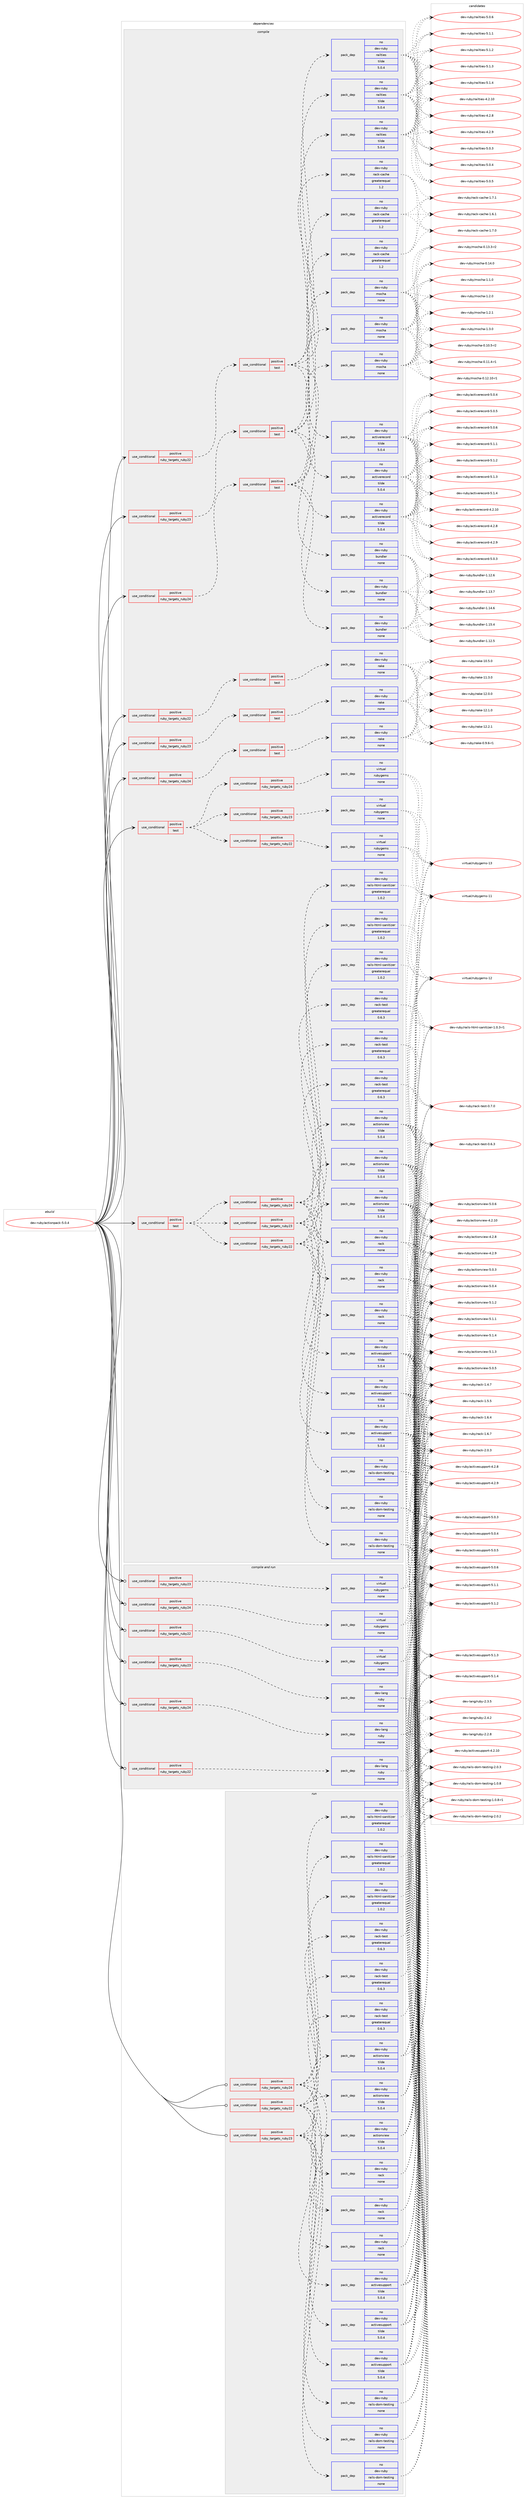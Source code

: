 digraph prolog {

# *************
# Graph options
# *************

newrank=true;
concentrate=true;
compound=true;
graph [rankdir=LR,fontname=Helvetica,fontsize=10,ranksep=1.5];#, ranksep=2.5, nodesep=0.2];
edge  [arrowhead=vee];
node  [fontname=Helvetica,fontsize=10];

# **********
# The ebuild
# **********

subgraph cluster_leftcol {
color=gray;
rank=same;
label=<<i>ebuild</i>>;
id [label="dev-ruby/actionpack-5.0.4", color=red, width=4, href="../dev-ruby/actionpack-5.0.4.svg"];
}

# ****************
# The dependencies
# ****************

subgraph cluster_midcol {
color=gray;
label=<<i>dependencies</i>>;
subgraph cluster_compile {
fillcolor="#eeeeee";
style=filled;
label=<<i>compile</i>>;
subgraph cond48840 {
dependency221536 [label=<<TABLE BORDER="0" CELLBORDER="1" CELLSPACING="0" CELLPADDING="4"><TR><TD ROWSPAN="3" CELLPADDING="10">use_conditional</TD></TR><TR><TD>positive</TD></TR><TR><TD>ruby_targets_ruby22</TD></TR></TABLE>>, shape=none, color=red];
subgraph cond48841 {
dependency221537 [label=<<TABLE BORDER="0" CELLBORDER="1" CELLSPACING="0" CELLPADDING="4"><TR><TD ROWSPAN="3" CELLPADDING="10">use_conditional</TD></TR><TR><TD>positive</TD></TR><TR><TD>test</TD></TR></TABLE>>, shape=none, color=red];
subgraph pack168706 {
dependency221538 [label=<<TABLE BORDER="0" CELLBORDER="1" CELLSPACING="0" CELLPADDING="4" WIDTH="220"><TR><TD ROWSPAN="6" CELLPADDING="30">pack_dep</TD></TR><TR><TD WIDTH="110">no</TD></TR><TR><TD>dev-ruby</TD></TR><TR><TD>mocha</TD></TR><TR><TD>none</TD></TR><TR><TD></TD></TR></TABLE>>, shape=none, color=blue];
}
dependency221537:e -> dependency221538:w [weight=20,style="dashed",arrowhead="vee"];
subgraph pack168707 {
dependency221539 [label=<<TABLE BORDER="0" CELLBORDER="1" CELLSPACING="0" CELLPADDING="4" WIDTH="220"><TR><TD ROWSPAN="6" CELLPADDING="30">pack_dep</TD></TR><TR><TD WIDTH="110">no</TD></TR><TR><TD>dev-ruby</TD></TR><TR><TD>bundler</TD></TR><TR><TD>none</TD></TR><TR><TD></TD></TR></TABLE>>, shape=none, color=blue];
}
dependency221537:e -> dependency221539:w [weight=20,style="dashed",arrowhead="vee"];
subgraph pack168708 {
dependency221540 [label=<<TABLE BORDER="0" CELLBORDER="1" CELLSPACING="0" CELLPADDING="4" WIDTH="220"><TR><TD ROWSPAN="6" CELLPADDING="30">pack_dep</TD></TR><TR><TD WIDTH="110">no</TD></TR><TR><TD>dev-ruby</TD></TR><TR><TD>railties</TD></TR><TR><TD>tilde</TD></TR><TR><TD>5.0.4</TD></TR></TABLE>>, shape=none, color=blue];
}
dependency221537:e -> dependency221540:w [weight=20,style="dashed",arrowhead="vee"];
subgraph pack168709 {
dependency221541 [label=<<TABLE BORDER="0" CELLBORDER="1" CELLSPACING="0" CELLPADDING="4" WIDTH="220"><TR><TD ROWSPAN="6" CELLPADDING="30">pack_dep</TD></TR><TR><TD WIDTH="110">no</TD></TR><TR><TD>dev-ruby</TD></TR><TR><TD>activerecord</TD></TR><TR><TD>tilde</TD></TR><TR><TD>5.0.4</TD></TR></TABLE>>, shape=none, color=blue];
}
dependency221537:e -> dependency221541:w [weight=20,style="dashed",arrowhead="vee"];
subgraph pack168710 {
dependency221542 [label=<<TABLE BORDER="0" CELLBORDER="1" CELLSPACING="0" CELLPADDING="4" WIDTH="220"><TR><TD ROWSPAN="6" CELLPADDING="30">pack_dep</TD></TR><TR><TD WIDTH="110">no</TD></TR><TR><TD>dev-ruby</TD></TR><TR><TD>rack-cache</TD></TR><TR><TD>greaterequal</TD></TR><TR><TD>1.2</TD></TR></TABLE>>, shape=none, color=blue];
}
dependency221537:e -> dependency221542:w [weight=20,style="dashed",arrowhead="vee"];
}
dependency221536:e -> dependency221537:w [weight=20,style="dashed",arrowhead="vee"];
}
id:e -> dependency221536:w [weight=20,style="solid",arrowhead="vee"];
subgraph cond48842 {
dependency221543 [label=<<TABLE BORDER="0" CELLBORDER="1" CELLSPACING="0" CELLPADDING="4"><TR><TD ROWSPAN="3" CELLPADDING="10">use_conditional</TD></TR><TR><TD>positive</TD></TR><TR><TD>ruby_targets_ruby22</TD></TR></TABLE>>, shape=none, color=red];
subgraph cond48843 {
dependency221544 [label=<<TABLE BORDER="0" CELLBORDER="1" CELLSPACING="0" CELLPADDING="4"><TR><TD ROWSPAN="3" CELLPADDING="10">use_conditional</TD></TR><TR><TD>positive</TD></TR><TR><TD>test</TD></TR></TABLE>>, shape=none, color=red];
subgraph pack168711 {
dependency221545 [label=<<TABLE BORDER="0" CELLBORDER="1" CELLSPACING="0" CELLPADDING="4" WIDTH="220"><TR><TD ROWSPAN="6" CELLPADDING="30">pack_dep</TD></TR><TR><TD WIDTH="110">no</TD></TR><TR><TD>dev-ruby</TD></TR><TR><TD>rake</TD></TR><TR><TD>none</TD></TR><TR><TD></TD></TR></TABLE>>, shape=none, color=blue];
}
dependency221544:e -> dependency221545:w [weight=20,style="dashed",arrowhead="vee"];
}
dependency221543:e -> dependency221544:w [weight=20,style="dashed",arrowhead="vee"];
}
id:e -> dependency221543:w [weight=20,style="solid",arrowhead="vee"];
subgraph cond48844 {
dependency221546 [label=<<TABLE BORDER="0" CELLBORDER="1" CELLSPACING="0" CELLPADDING="4"><TR><TD ROWSPAN="3" CELLPADDING="10">use_conditional</TD></TR><TR><TD>positive</TD></TR><TR><TD>ruby_targets_ruby23</TD></TR></TABLE>>, shape=none, color=red];
subgraph cond48845 {
dependency221547 [label=<<TABLE BORDER="0" CELLBORDER="1" CELLSPACING="0" CELLPADDING="4"><TR><TD ROWSPAN="3" CELLPADDING="10">use_conditional</TD></TR><TR><TD>positive</TD></TR><TR><TD>test</TD></TR></TABLE>>, shape=none, color=red];
subgraph pack168712 {
dependency221548 [label=<<TABLE BORDER="0" CELLBORDER="1" CELLSPACING="0" CELLPADDING="4" WIDTH="220"><TR><TD ROWSPAN="6" CELLPADDING="30">pack_dep</TD></TR><TR><TD WIDTH="110">no</TD></TR><TR><TD>dev-ruby</TD></TR><TR><TD>mocha</TD></TR><TR><TD>none</TD></TR><TR><TD></TD></TR></TABLE>>, shape=none, color=blue];
}
dependency221547:e -> dependency221548:w [weight=20,style="dashed",arrowhead="vee"];
subgraph pack168713 {
dependency221549 [label=<<TABLE BORDER="0" CELLBORDER="1" CELLSPACING="0" CELLPADDING="4" WIDTH="220"><TR><TD ROWSPAN="6" CELLPADDING="30">pack_dep</TD></TR><TR><TD WIDTH="110">no</TD></TR><TR><TD>dev-ruby</TD></TR><TR><TD>bundler</TD></TR><TR><TD>none</TD></TR><TR><TD></TD></TR></TABLE>>, shape=none, color=blue];
}
dependency221547:e -> dependency221549:w [weight=20,style="dashed",arrowhead="vee"];
subgraph pack168714 {
dependency221550 [label=<<TABLE BORDER="0" CELLBORDER="1" CELLSPACING="0" CELLPADDING="4" WIDTH="220"><TR><TD ROWSPAN="6" CELLPADDING="30">pack_dep</TD></TR><TR><TD WIDTH="110">no</TD></TR><TR><TD>dev-ruby</TD></TR><TR><TD>railties</TD></TR><TR><TD>tilde</TD></TR><TR><TD>5.0.4</TD></TR></TABLE>>, shape=none, color=blue];
}
dependency221547:e -> dependency221550:w [weight=20,style="dashed",arrowhead="vee"];
subgraph pack168715 {
dependency221551 [label=<<TABLE BORDER="0" CELLBORDER="1" CELLSPACING="0" CELLPADDING="4" WIDTH="220"><TR><TD ROWSPAN="6" CELLPADDING="30">pack_dep</TD></TR><TR><TD WIDTH="110">no</TD></TR><TR><TD>dev-ruby</TD></TR><TR><TD>activerecord</TD></TR><TR><TD>tilde</TD></TR><TR><TD>5.0.4</TD></TR></TABLE>>, shape=none, color=blue];
}
dependency221547:e -> dependency221551:w [weight=20,style="dashed",arrowhead="vee"];
subgraph pack168716 {
dependency221552 [label=<<TABLE BORDER="0" CELLBORDER="1" CELLSPACING="0" CELLPADDING="4" WIDTH="220"><TR><TD ROWSPAN="6" CELLPADDING="30">pack_dep</TD></TR><TR><TD WIDTH="110">no</TD></TR><TR><TD>dev-ruby</TD></TR><TR><TD>rack-cache</TD></TR><TR><TD>greaterequal</TD></TR><TR><TD>1.2</TD></TR></TABLE>>, shape=none, color=blue];
}
dependency221547:e -> dependency221552:w [weight=20,style="dashed",arrowhead="vee"];
}
dependency221546:e -> dependency221547:w [weight=20,style="dashed",arrowhead="vee"];
}
id:e -> dependency221546:w [weight=20,style="solid",arrowhead="vee"];
subgraph cond48846 {
dependency221553 [label=<<TABLE BORDER="0" CELLBORDER="1" CELLSPACING="0" CELLPADDING="4"><TR><TD ROWSPAN="3" CELLPADDING="10">use_conditional</TD></TR><TR><TD>positive</TD></TR><TR><TD>ruby_targets_ruby23</TD></TR></TABLE>>, shape=none, color=red];
subgraph cond48847 {
dependency221554 [label=<<TABLE BORDER="0" CELLBORDER="1" CELLSPACING="0" CELLPADDING="4"><TR><TD ROWSPAN="3" CELLPADDING="10">use_conditional</TD></TR><TR><TD>positive</TD></TR><TR><TD>test</TD></TR></TABLE>>, shape=none, color=red];
subgraph pack168717 {
dependency221555 [label=<<TABLE BORDER="0" CELLBORDER="1" CELLSPACING="0" CELLPADDING="4" WIDTH="220"><TR><TD ROWSPAN="6" CELLPADDING="30">pack_dep</TD></TR><TR><TD WIDTH="110">no</TD></TR><TR><TD>dev-ruby</TD></TR><TR><TD>rake</TD></TR><TR><TD>none</TD></TR><TR><TD></TD></TR></TABLE>>, shape=none, color=blue];
}
dependency221554:e -> dependency221555:w [weight=20,style="dashed",arrowhead="vee"];
}
dependency221553:e -> dependency221554:w [weight=20,style="dashed",arrowhead="vee"];
}
id:e -> dependency221553:w [weight=20,style="solid",arrowhead="vee"];
subgraph cond48848 {
dependency221556 [label=<<TABLE BORDER="0" CELLBORDER="1" CELLSPACING="0" CELLPADDING="4"><TR><TD ROWSPAN="3" CELLPADDING="10">use_conditional</TD></TR><TR><TD>positive</TD></TR><TR><TD>ruby_targets_ruby24</TD></TR></TABLE>>, shape=none, color=red];
subgraph cond48849 {
dependency221557 [label=<<TABLE BORDER="0" CELLBORDER="1" CELLSPACING="0" CELLPADDING="4"><TR><TD ROWSPAN="3" CELLPADDING="10">use_conditional</TD></TR><TR><TD>positive</TD></TR><TR><TD>test</TD></TR></TABLE>>, shape=none, color=red];
subgraph pack168718 {
dependency221558 [label=<<TABLE BORDER="0" CELLBORDER="1" CELLSPACING="0" CELLPADDING="4" WIDTH="220"><TR><TD ROWSPAN="6" CELLPADDING="30">pack_dep</TD></TR><TR><TD WIDTH="110">no</TD></TR><TR><TD>dev-ruby</TD></TR><TR><TD>mocha</TD></TR><TR><TD>none</TD></TR><TR><TD></TD></TR></TABLE>>, shape=none, color=blue];
}
dependency221557:e -> dependency221558:w [weight=20,style="dashed",arrowhead="vee"];
subgraph pack168719 {
dependency221559 [label=<<TABLE BORDER="0" CELLBORDER="1" CELLSPACING="0" CELLPADDING="4" WIDTH="220"><TR><TD ROWSPAN="6" CELLPADDING="30">pack_dep</TD></TR><TR><TD WIDTH="110">no</TD></TR><TR><TD>dev-ruby</TD></TR><TR><TD>bundler</TD></TR><TR><TD>none</TD></TR><TR><TD></TD></TR></TABLE>>, shape=none, color=blue];
}
dependency221557:e -> dependency221559:w [weight=20,style="dashed",arrowhead="vee"];
subgraph pack168720 {
dependency221560 [label=<<TABLE BORDER="0" CELLBORDER="1" CELLSPACING="0" CELLPADDING="4" WIDTH="220"><TR><TD ROWSPAN="6" CELLPADDING="30">pack_dep</TD></TR><TR><TD WIDTH="110">no</TD></TR><TR><TD>dev-ruby</TD></TR><TR><TD>railties</TD></TR><TR><TD>tilde</TD></TR><TR><TD>5.0.4</TD></TR></TABLE>>, shape=none, color=blue];
}
dependency221557:e -> dependency221560:w [weight=20,style="dashed",arrowhead="vee"];
subgraph pack168721 {
dependency221561 [label=<<TABLE BORDER="0" CELLBORDER="1" CELLSPACING="0" CELLPADDING="4" WIDTH="220"><TR><TD ROWSPAN="6" CELLPADDING="30">pack_dep</TD></TR><TR><TD WIDTH="110">no</TD></TR><TR><TD>dev-ruby</TD></TR><TR><TD>activerecord</TD></TR><TR><TD>tilde</TD></TR><TR><TD>5.0.4</TD></TR></TABLE>>, shape=none, color=blue];
}
dependency221557:e -> dependency221561:w [weight=20,style="dashed",arrowhead="vee"];
subgraph pack168722 {
dependency221562 [label=<<TABLE BORDER="0" CELLBORDER="1" CELLSPACING="0" CELLPADDING="4" WIDTH="220"><TR><TD ROWSPAN="6" CELLPADDING="30">pack_dep</TD></TR><TR><TD WIDTH="110">no</TD></TR><TR><TD>dev-ruby</TD></TR><TR><TD>rack-cache</TD></TR><TR><TD>greaterequal</TD></TR><TR><TD>1.2</TD></TR></TABLE>>, shape=none, color=blue];
}
dependency221557:e -> dependency221562:w [weight=20,style="dashed",arrowhead="vee"];
}
dependency221556:e -> dependency221557:w [weight=20,style="dashed",arrowhead="vee"];
}
id:e -> dependency221556:w [weight=20,style="solid",arrowhead="vee"];
subgraph cond48850 {
dependency221563 [label=<<TABLE BORDER="0" CELLBORDER="1" CELLSPACING="0" CELLPADDING="4"><TR><TD ROWSPAN="3" CELLPADDING="10">use_conditional</TD></TR><TR><TD>positive</TD></TR><TR><TD>ruby_targets_ruby24</TD></TR></TABLE>>, shape=none, color=red];
subgraph cond48851 {
dependency221564 [label=<<TABLE BORDER="0" CELLBORDER="1" CELLSPACING="0" CELLPADDING="4"><TR><TD ROWSPAN="3" CELLPADDING="10">use_conditional</TD></TR><TR><TD>positive</TD></TR><TR><TD>test</TD></TR></TABLE>>, shape=none, color=red];
subgraph pack168723 {
dependency221565 [label=<<TABLE BORDER="0" CELLBORDER="1" CELLSPACING="0" CELLPADDING="4" WIDTH="220"><TR><TD ROWSPAN="6" CELLPADDING="30">pack_dep</TD></TR><TR><TD WIDTH="110">no</TD></TR><TR><TD>dev-ruby</TD></TR><TR><TD>rake</TD></TR><TR><TD>none</TD></TR><TR><TD></TD></TR></TABLE>>, shape=none, color=blue];
}
dependency221564:e -> dependency221565:w [weight=20,style="dashed",arrowhead="vee"];
}
dependency221563:e -> dependency221564:w [weight=20,style="dashed",arrowhead="vee"];
}
id:e -> dependency221563:w [weight=20,style="solid",arrowhead="vee"];
subgraph cond48852 {
dependency221566 [label=<<TABLE BORDER="0" CELLBORDER="1" CELLSPACING="0" CELLPADDING="4"><TR><TD ROWSPAN="3" CELLPADDING="10">use_conditional</TD></TR><TR><TD>positive</TD></TR><TR><TD>test</TD></TR></TABLE>>, shape=none, color=red];
subgraph cond48853 {
dependency221567 [label=<<TABLE BORDER="0" CELLBORDER="1" CELLSPACING="0" CELLPADDING="4"><TR><TD ROWSPAN="3" CELLPADDING="10">use_conditional</TD></TR><TR><TD>positive</TD></TR><TR><TD>ruby_targets_ruby22</TD></TR></TABLE>>, shape=none, color=red];
subgraph pack168724 {
dependency221568 [label=<<TABLE BORDER="0" CELLBORDER="1" CELLSPACING="0" CELLPADDING="4" WIDTH="220"><TR><TD ROWSPAN="6" CELLPADDING="30">pack_dep</TD></TR><TR><TD WIDTH="110">no</TD></TR><TR><TD>dev-ruby</TD></TR><TR><TD>activesupport</TD></TR><TR><TD>tilde</TD></TR><TR><TD>5.0.4</TD></TR></TABLE>>, shape=none, color=blue];
}
dependency221567:e -> dependency221568:w [weight=20,style="dashed",arrowhead="vee"];
subgraph pack168725 {
dependency221569 [label=<<TABLE BORDER="0" CELLBORDER="1" CELLSPACING="0" CELLPADDING="4" WIDTH="220"><TR><TD ROWSPAN="6" CELLPADDING="30">pack_dep</TD></TR><TR><TD WIDTH="110">no</TD></TR><TR><TD>dev-ruby</TD></TR><TR><TD>actionview</TD></TR><TR><TD>tilde</TD></TR><TR><TD>5.0.4</TD></TR></TABLE>>, shape=none, color=blue];
}
dependency221567:e -> dependency221569:w [weight=20,style="dashed",arrowhead="vee"];
subgraph pack168726 {
dependency221570 [label=<<TABLE BORDER="0" CELLBORDER="1" CELLSPACING="0" CELLPADDING="4" WIDTH="220"><TR><TD ROWSPAN="6" CELLPADDING="30">pack_dep</TD></TR><TR><TD WIDTH="110">no</TD></TR><TR><TD>dev-ruby</TD></TR><TR><TD>rack</TD></TR><TR><TD>none</TD></TR><TR><TD></TD></TR></TABLE>>, shape=none, color=blue];
}
dependency221567:e -> dependency221570:w [weight=20,style="dashed",arrowhead="vee"];
subgraph pack168727 {
dependency221571 [label=<<TABLE BORDER="0" CELLBORDER="1" CELLSPACING="0" CELLPADDING="4" WIDTH="220"><TR><TD ROWSPAN="6" CELLPADDING="30">pack_dep</TD></TR><TR><TD WIDTH="110">no</TD></TR><TR><TD>dev-ruby</TD></TR><TR><TD>rack-test</TD></TR><TR><TD>greaterequal</TD></TR><TR><TD>0.6.3</TD></TR></TABLE>>, shape=none, color=blue];
}
dependency221567:e -> dependency221571:w [weight=20,style="dashed",arrowhead="vee"];
subgraph pack168728 {
dependency221572 [label=<<TABLE BORDER="0" CELLBORDER="1" CELLSPACING="0" CELLPADDING="4" WIDTH="220"><TR><TD ROWSPAN="6" CELLPADDING="30">pack_dep</TD></TR><TR><TD WIDTH="110">no</TD></TR><TR><TD>dev-ruby</TD></TR><TR><TD>rails-html-sanitizer</TD></TR><TR><TD>greaterequal</TD></TR><TR><TD>1.0.2</TD></TR></TABLE>>, shape=none, color=blue];
}
dependency221567:e -> dependency221572:w [weight=20,style="dashed",arrowhead="vee"];
subgraph pack168729 {
dependency221573 [label=<<TABLE BORDER="0" CELLBORDER="1" CELLSPACING="0" CELLPADDING="4" WIDTH="220"><TR><TD ROWSPAN="6" CELLPADDING="30">pack_dep</TD></TR><TR><TD WIDTH="110">no</TD></TR><TR><TD>dev-ruby</TD></TR><TR><TD>rails-dom-testing</TD></TR><TR><TD>none</TD></TR><TR><TD></TD></TR></TABLE>>, shape=none, color=blue];
}
dependency221567:e -> dependency221573:w [weight=20,style="dashed",arrowhead="vee"];
}
dependency221566:e -> dependency221567:w [weight=20,style="dashed",arrowhead="vee"];
subgraph cond48854 {
dependency221574 [label=<<TABLE BORDER="0" CELLBORDER="1" CELLSPACING="0" CELLPADDING="4"><TR><TD ROWSPAN="3" CELLPADDING="10">use_conditional</TD></TR><TR><TD>positive</TD></TR><TR><TD>ruby_targets_ruby23</TD></TR></TABLE>>, shape=none, color=red];
subgraph pack168730 {
dependency221575 [label=<<TABLE BORDER="0" CELLBORDER="1" CELLSPACING="0" CELLPADDING="4" WIDTH="220"><TR><TD ROWSPAN="6" CELLPADDING="30">pack_dep</TD></TR><TR><TD WIDTH="110">no</TD></TR><TR><TD>dev-ruby</TD></TR><TR><TD>activesupport</TD></TR><TR><TD>tilde</TD></TR><TR><TD>5.0.4</TD></TR></TABLE>>, shape=none, color=blue];
}
dependency221574:e -> dependency221575:w [weight=20,style="dashed",arrowhead="vee"];
subgraph pack168731 {
dependency221576 [label=<<TABLE BORDER="0" CELLBORDER="1" CELLSPACING="0" CELLPADDING="4" WIDTH="220"><TR><TD ROWSPAN="6" CELLPADDING="30">pack_dep</TD></TR><TR><TD WIDTH="110">no</TD></TR><TR><TD>dev-ruby</TD></TR><TR><TD>actionview</TD></TR><TR><TD>tilde</TD></TR><TR><TD>5.0.4</TD></TR></TABLE>>, shape=none, color=blue];
}
dependency221574:e -> dependency221576:w [weight=20,style="dashed",arrowhead="vee"];
subgraph pack168732 {
dependency221577 [label=<<TABLE BORDER="0" CELLBORDER="1" CELLSPACING="0" CELLPADDING="4" WIDTH="220"><TR><TD ROWSPAN="6" CELLPADDING="30">pack_dep</TD></TR><TR><TD WIDTH="110">no</TD></TR><TR><TD>dev-ruby</TD></TR><TR><TD>rack</TD></TR><TR><TD>none</TD></TR><TR><TD></TD></TR></TABLE>>, shape=none, color=blue];
}
dependency221574:e -> dependency221577:w [weight=20,style="dashed",arrowhead="vee"];
subgraph pack168733 {
dependency221578 [label=<<TABLE BORDER="0" CELLBORDER="1" CELLSPACING="0" CELLPADDING="4" WIDTH="220"><TR><TD ROWSPAN="6" CELLPADDING="30">pack_dep</TD></TR><TR><TD WIDTH="110">no</TD></TR><TR><TD>dev-ruby</TD></TR><TR><TD>rack-test</TD></TR><TR><TD>greaterequal</TD></TR><TR><TD>0.6.3</TD></TR></TABLE>>, shape=none, color=blue];
}
dependency221574:e -> dependency221578:w [weight=20,style="dashed",arrowhead="vee"];
subgraph pack168734 {
dependency221579 [label=<<TABLE BORDER="0" CELLBORDER="1" CELLSPACING="0" CELLPADDING="4" WIDTH="220"><TR><TD ROWSPAN="6" CELLPADDING="30">pack_dep</TD></TR><TR><TD WIDTH="110">no</TD></TR><TR><TD>dev-ruby</TD></TR><TR><TD>rails-html-sanitizer</TD></TR><TR><TD>greaterequal</TD></TR><TR><TD>1.0.2</TD></TR></TABLE>>, shape=none, color=blue];
}
dependency221574:e -> dependency221579:w [weight=20,style="dashed",arrowhead="vee"];
subgraph pack168735 {
dependency221580 [label=<<TABLE BORDER="0" CELLBORDER="1" CELLSPACING="0" CELLPADDING="4" WIDTH="220"><TR><TD ROWSPAN="6" CELLPADDING="30">pack_dep</TD></TR><TR><TD WIDTH="110">no</TD></TR><TR><TD>dev-ruby</TD></TR><TR><TD>rails-dom-testing</TD></TR><TR><TD>none</TD></TR><TR><TD></TD></TR></TABLE>>, shape=none, color=blue];
}
dependency221574:e -> dependency221580:w [weight=20,style="dashed",arrowhead="vee"];
}
dependency221566:e -> dependency221574:w [weight=20,style="dashed",arrowhead="vee"];
subgraph cond48855 {
dependency221581 [label=<<TABLE BORDER="0" CELLBORDER="1" CELLSPACING="0" CELLPADDING="4"><TR><TD ROWSPAN="3" CELLPADDING="10">use_conditional</TD></TR><TR><TD>positive</TD></TR><TR><TD>ruby_targets_ruby24</TD></TR></TABLE>>, shape=none, color=red];
subgraph pack168736 {
dependency221582 [label=<<TABLE BORDER="0" CELLBORDER="1" CELLSPACING="0" CELLPADDING="4" WIDTH="220"><TR><TD ROWSPAN="6" CELLPADDING="30">pack_dep</TD></TR><TR><TD WIDTH="110">no</TD></TR><TR><TD>dev-ruby</TD></TR><TR><TD>activesupport</TD></TR><TR><TD>tilde</TD></TR><TR><TD>5.0.4</TD></TR></TABLE>>, shape=none, color=blue];
}
dependency221581:e -> dependency221582:w [weight=20,style="dashed",arrowhead="vee"];
subgraph pack168737 {
dependency221583 [label=<<TABLE BORDER="0" CELLBORDER="1" CELLSPACING="0" CELLPADDING="4" WIDTH="220"><TR><TD ROWSPAN="6" CELLPADDING="30">pack_dep</TD></TR><TR><TD WIDTH="110">no</TD></TR><TR><TD>dev-ruby</TD></TR><TR><TD>actionview</TD></TR><TR><TD>tilde</TD></TR><TR><TD>5.0.4</TD></TR></TABLE>>, shape=none, color=blue];
}
dependency221581:e -> dependency221583:w [weight=20,style="dashed",arrowhead="vee"];
subgraph pack168738 {
dependency221584 [label=<<TABLE BORDER="0" CELLBORDER="1" CELLSPACING="0" CELLPADDING="4" WIDTH="220"><TR><TD ROWSPAN="6" CELLPADDING="30">pack_dep</TD></TR><TR><TD WIDTH="110">no</TD></TR><TR><TD>dev-ruby</TD></TR><TR><TD>rack</TD></TR><TR><TD>none</TD></TR><TR><TD></TD></TR></TABLE>>, shape=none, color=blue];
}
dependency221581:e -> dependency221584:w [weight=20,style="dashed",arrowhead="vee"];
subgraph pack168739 {
dependency221585 [label=<<TABLE BORDER="0" CELLBORDER="1" CELLSPACING="0" CELLPADDING="4" WIDTH="220"><TR><TD ROWSPAN="6" CELLPADDING="30">pack_dep</TD></TR><TR><TD WIDTH="110">no</TD></TR><TR><TD>dev-ruby</TD></TR><TR><TD>rack-test</TD></TR><TR><TD>greaterequal</TD></TR><TR><TD>0.6.3</TD></TR></TABLE>>, shape=none, color=blue];
}
dependency221581:e -> dependency221585:w [weight=20,style="dashed",arrowhead="vee"];
subgraph pack168740 {
dependency221586 [label=<<TABLE BORDER="0" CELLBORDER="1" CELLSPACING="0" CELLPADDING="4" WIDTH="220"><TR><TD ROWSPAN="6" CELLPADDING="30">pack_dep</TD></TR><TR><TD WIDTH="110">no</TD></TR><TR><TD>dev-ruby</TD></TR><TR><TD>rails-html-sanitizer</TD></TR><TR><TD>greaterequal</TD></TR><TR><TD>1.0.2</TD></TR></TABLE>>, shape=none, color=blue];
}
dependency221581:e -> dependency221586:w [weight=20,style="dashed",arrowhead="vee"];
subgraph pack168741 {
dependency221587 [label=<<TABLE BORDER="0" CELLBORDER="1" CELLSPACING="0" CELLPADDING="4" WIDTH="220"><TR><TD ROWSPAN="6" CELLPADDING="30">pack_dep</TD></TR><TR><TD WIDTH="110">no</TD></TR><TR><TD>dev-ruby</TD></TR><TR><TD>rails-dom-testing</TD></TR><TR><TD>none</TD></TR><TR><TD></TD></TR></TABLE>>, shape=none, color=blue];
}
dependency221581:e -> dependency221587:w [weight=20,style="dashed",arrowhead="vee"];
}
dependency221566:e -> dependency221581:w [weight=20,style="dashed",arrowhead="vee"];
}
id:e -> dependency221566:w [weight=20,style="solid",arrowhead="vee"];
subgraph cond48856 {
dependency221588 [label=<<TABLE BORDER="0" CELLBORDER="1" CELLSPACING="0" CELLPADDING="4"><TR><TD ROWSPAN="3" CELLPADDING="10">use_conditional</TD></TR><TR><TD>positive</TD></TR><TR><TD>test</TD></TR></TABLE>>, shape=none, color=red];
subgraph cond48857 {
dependency221589 [label=<<TABLE BORDER="0" CELLBORDER="1" CELLSPACING="0" CELLPADDING="4"><TR><TD ROWSPAN="3" CELLPADDING="10">use_conditional</TD></TR><TR><TD>positive</TD></TR><TR><TD>ruby_targets_ruby22</TD></TR></TABLE>>, shape=none, color=red];
subgraph pack168742 {
dependency221590 [label=<<TABLE BORDER="0" CELLBORDER="1" CELLSPACING="0" CELLPADDING="4" WIDTH="220"><TR><TD ROWSPAN="6" CELLPADDING="30">pack_dep</TD></TR><TR><TD WIDTH="110">no</TD></TR><TR><TD>virtual</TD></TR><TR><TD>rubygems</TD></TR><TR><TD>none</TD></TR><TR><TD></TD></TR></TABLE>>, shape=none, color=blue];
}
dependency221589:e -> dependency221590:w [weight=20,style="dashed",arrowhead="vee"];
}
dependency221588:e -> dependency221589:w [weight=20,style="dashed",arrowhead="vee"];
subgraph cond48858 {
dependency221591 [label=<<TABLE BORDER="0" CELLBORDER="1" CELLSPACING="0" CELLPADDING="4"><TR><TD ROWSPAN="3" CELLPADDING="10">use_conditional</TD></TR><TR><TD>positive</TD></TR><TR><TD>ruby_targets_ruby23</TD></TR></TABLE>>, shape=none, color=red];
subgraph pack168743 {
dependency221592 [label=<<TABLE BORDER="0" CELLBORDER="1" CELLSPACING="0" CELLPADDING="4" WIDTH="220"><TR><TD ROWSPAN="6" CELLPADDING="30">pack_dep</TD></TR><TR><TD WIDTH="110">no</TD></TR><TR><TD>virtual</TD></TR><TR><TD>rubygems</TD></TR><TR><TD>none</TD></TR><TR><TD></TD></TR></TABLE>>, shape=none, color=blue];
}
dependency221591:e -> dependency221592:w [weight=20,style="dashed",arrowhead="vee"];
}
dependency221588:e -> dependency221591:w [weight=20,style="dashed",arrowhead="vee"];
subgraph cond48859 {
dependency221593 [label=<<TABLE BORDER="0" CELLBORDER="1" CELLSPACING="0" CELLPADDING="4"><TR><TD ROWSPAN="3" CELLPADDING="10">use_conditional</TD></TR><TR><TD>positive</TD></TR><TR><TD>ruby_targets_ruby24</TD></TR></TABLE>>, shape=none, color=red];
subgraph pack168744 {
dependency221594 [label=<<TABLE BORDER="0" CELLBORDER="1" CELLSPACING="0" CELLPADDING="4" WIDTH="220"><TR><TD ROWSPAN="6" CELLPADDING="30">pack_dep</TD></TR><TR><TD WIDTH="110">no</TD></TR><TR><TD>virtual</TD></TR><TR><TD>rubygems</TD></TR><TR><TD>none</TD></TR><TR><TD></TD></TR></TABLE>>, shape=none, color=blue];
}
dependency221593:e -> dependency221594:w [weight=20,style="dashed",arrowhead="vee"];
}
dependency221588:e -> dependency221593:w [weight=20,style="dashed",arrowhead="vee"];
}
id:e -> dependency221588:w [weight=20,style="solid",arrowhead="vee"];
}
subgraph cluster_compileandrun {
fillcolor="#eeeeee";
style=filled;
label=<<i>compile and run</i>>;
subgraph cond48860 {
dependency221595 [label=<<TABLE BORDER="0" CELLBORDER="1" CELLSPACING="0" CELLPADDING="4"><TR><TD ROWSPAN="3" CELLPADDING="10">use_conditional</TD></TR><TR><TD>positive</TD></TR><TR><TD>ruby_targets_ruby22</TD></TR></TABLE>>, shape=none, color=red];
subgraph pack168745 {
dependency221596 [label=<<TABLE BORDER="0" CELLBORDER="1" CELLSPACING="0" CELLPADDING="4" WIDTH="220"><TR><TD ROWSPAN="6" CELLPADDING="30">pack_dep</TD></TR><TR><TD WIDTH="110">no</TD></TR><TR><TD>dev-lang</TD></TR><TR><TD>ruby</TD></TR><TR><TD>none</TD></TR><TR><TD></TD></TR></TABLE>>, shape=none, color=blue];
}
dependency221595:e -> dependency221596:w [weight=20,style="dashed",arrowhead="vee"];
}
id:e -> dependency221595:w [weight=20,style="solid",arrowhead="odotvee"];
subgraph cond48861 {
dependency221597 [label=<<TABLE BORDER="0" CELLBORDER="1" CELLSPACING="0" CELLPADDING="4"><TR><TD ROWSPAN="3" CELLPADDING="10">use_conditional</TD></TR><TR><TD>positive</TD></TR><TR><TD>ruby_targets_ruby22</TD></TR></TABLE>>, shape=none, color=red];
subgraph pack168746 {
dependency221598 [label=<<TABLE BORDER="0" CELLBORDER="1" CELLSPACING="0" CELLPADDING="4" WIDTH="220"><TR><TD ROWSPAN="6" CELLPADDING="30">pack_dep</TD></TR><TR><TD WIDTH="110">no</TD></TR><TR><TD>virtual</TD></TR><TR><TD>rubygems</TD></TR><TR><TD>none</TD></TR><TR><TD></TD></TR></TABLE>>, shape=none, color=blue];
}
dependency221597:e -> dependency221598:w [weight=20,style="dashed",arrowhead="vee"];
}
id:e -> dependency221597:w [weight=20,style="solid",arrowhead="odotvee"];
subgraph cond48862 {
dependency221599 [label=<<TABLE BORDER="0" CELLBORDER="1" CELLSPACING="0" CELLPADDING="4"><TR><TD ROWSPAN="3" CELLPADDING="10">use_conditional</TD></TR><TR><TD>positive</TD></TR><TR><TD>ruby_targets_ruby23</TD></TR></TABLE>>, shape=none, color=red];
subgraph pack168747 {
dependency221600 [label=<<TABLE BORDER="0" CELLBORDER="1" CELLSPACING="0" CELLPADDING="4" WIDTH="220"><TR><TD ROWSPAN="6" CELLPADDING="30">pack_dep</TD></TR><TR><TD WIDTH="110">no</TD></TR><TR><TD>dev-lang</TD></TR><TR><TD>ruby</TD></TR><TR><TD>none</TD></TR><TR><TD></TD></TR></TABLE>>, shape=none, color=blue];
}
dependency221599:e -> dependency221600:w [weight=20,style="dashed",arrowhead="vee"];
}
id:e -> dependency221599:w [weight=20,style="solid",arrowhead="odotvee"];
subgraph cond48863 {
dependency221601 [label=<<TABLE BORDER="0" CELLBORDER="1" CELLSPACING="0" CELLPADDING="4"><TR><TD ROWSPAN="3" CELLPADDING="10">use_conditional</TD></TR><TR><TD>positive</TD></TR><TR><TD>ruby_targets_ruby23</TD></TR></TABLE>>, shape=none, color=red];
subgraph pack168748 {
dependency221602 [label=<<TABLE BORDER="0" CELLBORDER="1" CELLSPACING="0" CELLPADDING="4" WIDTH="220"><TR><TD ROWSPAN="6" CELLPADDING="30">pack_dep</TD></TR><TR><TD WIDTH="110">no</TD></TR><TR><TD>virtual</TD></TR><TR><TD>rubygems</TD></TR><TR><TD>none</TD></TR><TR><TD></TD></TR></TABLE>>, shape=none, color=blue];
}
dependency221601:e -> dependency221602:w [weight=20,style="dashed",arrowhead="vee"];
}
id:e -> dependency221601:w [weight=20,style="solid",arrowhead="odotvee"];
subgraph cond48864 {
dependency221603 [label=<<TABLE BORDER="0" CELLBORDER="1" CELLSPACING="0" CELLPADDING="4"><TR><TD ROWSPAN="3" CELLPADDING="10">use_conditional</TD></TR><TR><TD>positive</TD></TR><TR><TD>ruby_targets_ruby24</TD></TR></TABLE>>, shape=none, color=red];
subgraph pack168749 {
dependency221604 [label=<<TABLE BORDER="0" CELLBORDER="1" CELLSPACING="0" CELLPADDING="4" WIDTH="220"><TR><TD ROWSPAN="6" CELLPADDING="30">pack_dep</TD></TR><TR><TD WIDTH="110">no</TD></TR><TR><TD>dev-lang</TD></TR><TR><TD>ruby</TD></TR><TR><TD>none</TD></TR><TR><TD></TD></TR></TABLE>>, shape=none, color=blue];
}
dependency221603:e -> dependency221604:w [weight=20,style="dashed",arrowhead="vee"];
}
id:e -> dependency221603:w [weight=20,style="solid",arrowhead="odotvee"];
subgraph cond48865 {
dependency221605 [label=<<TABLE BORDER="0" CELLBORDER="1" CELLSPACING="0" CELLPADDING="4"><TR><TD ROWSPAN="3" CELLPADDING="10">use_conditional</TD></TR><TR><TD>positive</TD></TR><TR><TD>ruby_targets_ruby24</TD></TR></TABLE>>, shape=none, color=red];
subgraph pack168750 {
dependency221606 [label=<<TABLE BORDER="0" CELLBORDER="1" CELLSPACING="0" CELLPADDING="4" WIDTH="220"><TR><TD ROWSPAN="6" CELLPADDING="30">pack_dep</TD></TR><TR><TD WIDTH="110">no</TD></TR><TR><TD>virtual</TD></TR><TR><TD>rubygems</TD></TR><TR><TD>none</TD></TR><TR><TD></TD></TR></TABLE>>, shape=none, color=blue];
}
dependency221605:e -> dependency221606:w [weight=20,style="dashed",arrowhead="vee"];
}
id:e -> dependency221605:w [weight=20,style="solid",arrowhead="odotvee"];
}
subgraph cluster_run {
fillcolor="#eeeeee";
style=filled;
label=<<i>run</i>>;
subgraph cond48866 {
dependency221607 [label=<<TABLE BORDER="0" CELLBORDER="1" CELLSPACING="0" CELLPADDING="4"><TR><TD ROWSPAN="3" CELLPADDING="10">use_conditional</TD></TR><TR><TD>positive</TD></TR><TR><TD>ruby_targets_ruby22</TD></TR></TABLE>>, shape=none, color=red];
subgraph pack168751 {
dependency221608 [label=<<TABLE BORDER="0" CELLBORDER="1" CELLSPACING="0" CELLPADDING="4" WIDTH="220"><TR><TD ROWSPAN="6" CELLPADDING="30">pack_dep</TD></TR><TR><TD WIDTH="110">no</TD></TR><TR><TD>dev-ruby</TD></TR><TR><TD>activesupport</TD></TR><TR><TD>tilde</TD></TR><TR><TD>5.0.4</TD></TR></TABLE>>, shape=none, color=blue];
}
dependency221607:e -> dependency221608:w [weight=20,style="dashed",arrowhead="vee"];
subgraph pack168752 {
dependency221609 [label=<<TABLE BORDER="0" CELLBORDER="1" CELLSPACING="0" CELLPADDING="4" WIDTH="220"><TR><TD ROWSPAN="6" CELLPADDING="30">pack_dep</TD></TR><TR><TD WIDTH="110">no</TD></TR><TR><TD>dev-ruby</TD></TR><TR><TD>actionview</TD></TR><TR><TD>tilde</TD></TR><TR><TD>5.0.4</TD></TR></TABLE>>, shape=none, color=blue];
}
dependency221607:e -> dependency221609:w [weight=20,style="dashed",arrowhead="vee"];
subgraph pack168753 {
dependency221610 [label=<<TABLE BORDER="0" CELLBORDER="1" CELLSPACING="0" CELLPADDING="4" WIDTH="220"><TR><TD ROWSPAN="6" CELLPADDING="30">pack_dep</TD></TR><TR><TD WIDTH="110">no</TD></TR><TR><TD>dev-ruby</TD></TR><TR><TD>rack</TD></TR><TR><TD>none</TD></TR><TR><TD></TD></TR></TABLE>>, shape=none, color=blue];
}
dependency221607:e -> dependency221610:w [weight=20,style="dashed",arrowhead="vee"];
subgraph pack168754 {
dependency221611 [label=<<TABLE BORDER="0" CELLBORDER="1" CELLSPACING="0" CELLPADDING="4" WIDTH="220"><TR><TD ROWSPAN="6" CELLPADDING="30">pack_dep</TD></TR><TR><TD WIDTH="110">no</TD></TR><TR><TD>dev-ruby</TD></TR><TR><TD>rack-test</TD></TR><TR><TD>greaterequal</TD></TR><TR><TD>0.6.3</TD></TR></TABLE>>, shape=none, color=blue];
}
dependency221607:e -> dependency221611:w [weight=20,style="dashed",arrowhead="vee"];
subgraph pack168755 {
dependency221612 [label=<<TABLE BORDER="0" CELLBORDER="1" CELLSPACING="0" CELLPADDING="4" WIDTH="220"><TR><TD ROWSPAN="6" CELLPADDING="30">pack_dep</TD></TR><TR><TD WIDTH="110">no</TD></TR><TR><TD>dev-ruby</TD></TR><TR><TD>rails-html-sanitizer</TD></TR><TR><TD>greaterequal</TD></TR><TR><TD>1.0.2</TD></TR></TABLE>>, shape=none, color=blue];
}
dependency221607:e -> dependency221612:w [weight=20,style="dashed",arrowhead="vee"];
subgraph pack168756 {
dependency221613 [label=<<TABLE BORDER="0" CELLBORDER="1" CELLSPACING="0" CELLPADDING="4" WIDTH="220"><TR><TD ROWSPAN="6" CELLPADDING="30">pack_dep</TD></TR><TR><TD WIDTH="110">no</TD></TR><TR><TD>dev-ruby</TD></TR><TR><TD>rails-dom-testing</TD></TR><TR><TD>none</TD></TR><TR><TD></TD></TR></TABLE>>, shape=none, color=blue];
}
dependency221607:e -> dependency221613:w [weight=20,style="dashed",arrowhead="vee"];
}
id:e -> dependency221607:w [weight=20,style="solid",arrowhead="odot"];
subgraph cond48867 {
dependency221614 [label=<<TABLE BORDER="0" CELLBORDER="1" CELLSPACING="0" CELLPADDING="4"><TR><TD ROWSPAN="3" CELLPADDING="10">use_conditional</TD></TR><TR><TD>positive</TD></TR><TR><TD>ruby_targets_ruby23</TD></TR></TABLE>>, shape=none, color=red];
subgraph pack168757 {
dependency221615 [label=<<TABLE BORDER="0" CELLBORDER="1" CELLSPACING="0" CELLPADDING="4" WIDTH="220"><TR><TD ROWSPAN="6" CELLPADDING="30">pack_dep</TD></TR><TR><TD WIDTH="110">no</TD></TR><TR><TD>dev-ruby</TD></TR><TR><TD>activesupport</TD></TR><TR><TD>tilde</TD></TR><TR><TD>5.0.4</TD></TR></TABLE>>, shape=none, color=blue];
}
dependency221614:e -> dependency221615:w [weight=20,style="dashed",arrowhead="vee"];
subgraph pack168758 {
dependency221616 [label=<<TABLE BORDER="0" CELLBORDER="1" CELLSPACING="0" CELLPADDING="4" WIDTH="220"><TR><TD ROWSPAN="6" CELLPADDING="30">pack_dep</TD></TR><TR><TD WIDTH="110">no</TD></TR><TR><TD>dev-ruby</TD></TR><TR><TD>actionview</TD></TR><TR><TD>tilde</TD></TR><TR><TD>5.0.4</TD></TR></TABLE>>, shape=none, color=blue];
}
dependency221614:e -> dependency221616:w [weight=20,style="dashed",arrowhead="vee"];
subgraph pack168759 {
dependency221617 [label=<<TABLE BORDER="0" CELLBORDER="1" CELLSPACING="0" CELLPADDING="4" WIDTH="220"><TR><TD ROWSPAN="6" CELLPADDING="30">pack_dep</TD></TR><TR><TD WIDTH="110">no</TD></TR><TR><TD>dev-ruby</TD></TR><TR><TD>rack</TD></TR><TR><TD>none</TD></TR><TR><TD></TD></TR></TABLE>>, shape=none, color=blue];
}
dependency221614:e -> dependency221617:w [weight=20,style="dashed",arrowhead="vee"];
subgraph pack168760 {
dependency221618 [label=<<TABLE BORDER="0" CELLBORDER="1" CELLSPACING="0" CELLPADDING="4" WIDTH="220"><TR><TD ROWSPAN="6" CELLPADDING="30">pack_dep</TD></TR><TR><TD WIDTH="110">no</TD></TR><TR><TD>dev-ruby</TD></TR><TR><TD>rack-test</TD></TR><TR><TD>greaterequal</TD></TR><TR><TD>0.6.3</TD></TR></TABLE>>, shape=none, color=blue];
}
dependency221614:e -> dependency221618:w [weight=20,style="dashed",arrowhead="vee"];
subgraph pack168761 {
dependency221619 [label=<<TABLE BORDER="0" CELLBORDER="1" CELLSPACING="0" CELLPADDING="4" WIDTH="220"><TR><TD ROWSPAN="6" CELLPADDING="30">pack_dep</TD></TR><TR><TD WIDTH="110">no</TD></TR><TR><TD>dev-ruby</TD></TR><TR><TD>rails-html-sanitizer</TD></TR><TR><TD>greaterequal</TD></TR><TR><TD>1.0.2</TD></TR></TABLE>>, shape=none, color=blue];
}
dependency221614:e -> dependency221619:w [weight=20,style="dashed",arrowhead="vee"];
subgraph pack168762 {
dependency221620 [label=<<TABLE BORDER="0" CELLBORDER="1" CELLSPACING="0" CELLPADDING="4" WIDTH="220"><TR><TD ROWSPAN="6" CELLPADDING="30">pack_dep</TD></TR><TR><TD WIDTH="110">no</TD></TR><TR><TD>dev-ruby</TD></TR><TR><TD>rails-dom-testing</TD></TR><TR><TD>none</TD></TR><TR><TD></TD></TR></TABLE>>, shape=none, color=blue];
}
dependency221614:e -> dependency221620:w [weight=20,style="dashed",arrowhead="vee"];
}
id:e -> dependency221614:w [weight=20,style="solid",arrowhead="odot"];
subgraph cond48868 {
dependency221621 [label=<<TABLE BORDER="0" CELLBORDER="1" CELLSPACING="0" CELLPADDING="4"><TR><TD ROWSPAN="3" CELLPADDING="10">use_conditional</TD></TR><TR><TD>positive</TD></TR><TR><TD>ruby_targets_ruby24</TD></TR></TABLE>>, shape=none, color=red];
subgraph pack168763 {
dependency221622 [label=<<TABLE BORDER="0" CELLBORDER="1" CELLSPACING="0" CELLPADDING="4" WIDTH="220"><TR><TD ROWSPAN="6" CELLPADDING="30">pack_dep</TD></TR><TR><TD WIDTH="110">no</TD></TR><TR><TD>dev-ruby</TD></TR><TR><TD>activesupport</TD></TR><TR><TD>tilde</TD></TR><TR><TD>5.0.4</TD></TR></TABLE>>, shape=none, color=blue];
}
dependency221621:e -> dependency221622:w [weight=20,style="dashed",arrowhead="vee"];
subgraph pack168764 {
dependency221623 [label=<<TABLE BORDER="0" CELLBORDER="1" CELLSPACING="0" CELLPADDING="4" WIDTH="220"><TR><TD ROWSPAN="6" CELLPADDING="30">pack_dep</TD></TR><TR><TD WIDTH="110">no</TD></TR><TR><TD>dev-ruby</TD></TR><TR><TD>actionview</TD></TR><TR><TD>tilde</TD></TR><TR><TD>5.0.4</TD></TR></TABLE>>, shape=none, color=blue];
}
dependency221621:e -> dependency221623:w [weight=20,style="dashed",arrowhead="vee"];
subgraph pack168765 {
dependency221624 [label=<<TABLE BORDER="0" CELLBORDER="1" CELLSPACING="0" CELLPADDING="4" WIDTH="220"><TR><TD ROWSPAN="6" CELLPADDING="30">pack_dep</TD></TR><TR><TD WIDTH="110">no</TD></TR><TR><TD>dev-ruby</TD></TR><TR><TD>rack</TD></TR><TR><TD>none</TD></TR><TR><TD></TD></TR></TABLE>>, shape=none, color=blue];
}
dependency221621:e -> dependency221624:w [weight=20,style="dashed",arrowhead="vee"];
subgraph pack168766 {
dependency221625 [label=<<TABLE BORDER="0" CELLBORDER="1" CELLSPACING="0" CELLPADDING="4" WIDTH="220"><TR><TD ROWSPAN="6" CELLPADDING="30">pack_dep</TD></TR><TR><TD WIDTH="110">no</TD></TR><TR><TD>dev-ruby</TD></TR><TR><TD>rack-test</TD></TR><TR><TD>greaterequal</TD></TR><TR><TD>0.6.3</TD></TR></TABLE>>, shape=none, color=blue];
}
dependency221621:e -> dependency221625:w [weight=20,style="dashed",arrowhead="vee"];
subgraph pack168767 {
dependency221626 [label=<<TABLE BORDER="0" CELLBORDER="1" CELLSPACING="0" CELLPADDING="4" WIDTH="220"><TR><TD ROWSPAN="6" CELLPADDING="30">pack_dep</TD></TR><TR><TD WIDTH="110">no</TD></TR><TR><TD>dev-ruby</TD></TR><TR><TD>rails-html-sanitizer</TD></TR><TR><TD>greaterequal</TD></TR><TR><TD>1.0.2</TD></TR></TABLE>>, shape=none, color=blue];
}
dependency221621:e -> dependency221626:w [weight=20,style="dashed",arrowhead="vee"];
subgraph pack168768 {
dependency221627 [label=<<TABLE BORDER="0" CELLBORDER="1" CELLSPACING="0" CELLPADDING="4" WIDTH="220"><TR><TD ROWSPAN="6" CELLPADDING="30">pack_dep</TD></TR><TR><TD WIDTH="110">no</TD></TR><TR><TD>dev-ruby</TD></TR><TR><TD>rails-dom-testing</TD></TR><TR><TD>none</TD></TR><TR><TD></TD></TR></TABLE>>, shape=none, color=blue];
}
dependency221621:e -> dependency221627:w [weight=20,style="dashed",arrowhead="vee"];
}
id:e -> dependency221621:w [weight=20,style="solid",arrowhead="odot"];
}
}

# **************
# The candidates
# **************

subgraph cluster_choices {
rank=same;
color=gray;
label=<<i>candidates</i>>;

subgraph choice168706 {
color=black;
nodesep=1;
choice1001011184511411798121471091119910497454846494846534511450 [label="dev-ruby/mocha-0.10.5-r2", color=red, width=4,href="../dev-ruby/mocha-0.10.5-r2.svg"];
choice1001011184511411798121471091119910497454846494946524511449 [label="dev-ruby/mocha-0.11.4-r1", color=red, width=4,href="../dev-ruby/mocha-0.11.4-r1.svg"];
choice100101118451141179812147109111991049745484649504649484511449 [label="dev-ruby/mocha-0.12.10-r1", color=red, width=4,href="../dev-ruby/mocha-0.12.10-r1.svg"];
choice1001011184511411798121471091119910497454846495146514511450 [label="dev-ruby/mocha-0.13.3-r2", color=red, width=4,href="../dev-ruby/mocha-0.13.3-r2.svg"];
choice100101118451141179812147109111991049745484649524648 [label="dev-ruby/mocha-0.14.0", color=red, width=4,href="../dev-ruby/mocha-0.14.0.svg"];
choice1001011184511411798121471091119910497454946494648 [label="dev-ruby/mocha-1.1.0", color=red, width=4,href="../dev-ruby/mocha-1.1.0.svg"];
choice1001011184511411798121471091119910497454946504648 [label="dev-ruby/mocha-1.2.0", color=red, width=4,href="../dev-ruby/mocha-1.2.0.svg"];
choice1001011184511411798121471091119910497454946504649 [label="dev-ruby/mocha-1.2.1", color=red, width=4,href="../dev-ruby/mocha-1.2.1.svg"];
choice1001011184511411798121471091119910497454946514648 [label="dev-ruby/mocha-1.3.0", color=red, width=4,href="../dev-ruby/mocha-1.3.0.svg"];
dependency221538:e -> choice1001011184511411798121471091119910497454846494846534511450:w [style=dotted,weight="100"];
dependency221538:e -> choice1001011184511411798121471091119910497454846494946524511449:w [style=dotted,weight="100"];
dependency221538:e -> choice100101118451141179812147109111991049745484649504649484511449:w [style=dotted,weight="100"];
dependency221538:e -> choice1001011184511411798121471091119910497454846495146514511450:w [style=dotted,weight="100"];
dependency221538:e -> choice100101118451141179812147109111991049745484649524648:w [style=dotted,weight="100"];
dependency221538:e -> choice1001011184511411798121471091119910497454946494648:w [style=dotted,weight="100"];
dependency221538:e -> choice1001011184511411798121471091119910497454946504648:w [style=dotted,weight="100"];
dependency221538:e -> choice1001011184511411798121471091119910497454946504649:w [style=dotted,weight="100"];
dependency221538:e -> choice1001011184511411798121471091119910497454946514648:w [style=dotted,weight="100"];
}
subgraph choice168707 {
color=black;
nodesep=1;
choice1001011184511411798121479811711010010810111445494649504653 [label="dev-ruby/bundler-1.12.5", color=red, width=4,href="../dev-ruby/bundler-1.12.5.svg"];
choice1001011184511411798121479811711010010810111445494649504654 [label="dev-ruby/bundler-1.12.6", color=red, width=4,href="../dev-ruby/bundler-1.12.6.svg"];
choice1001011184511411798121479811711010010810111445494649514655 [label="dev-ruby/bundler-1.13.7", color=red, width=4,href="../dev-ruby/bundler-1.13.7.svg"];
choice1001011184511411798121479811711010010810111445494649524654 [label="dev-ruby/bundler-1.14.6", color=red, width=4,href="../dev-ruby/bundler-1.14.6.svg"];
choice1001011184511411798121479811711010010810111445494649534652 [label="dev-ruby/bundler-1.15.4", color=red, width=4,href="../dev-ruby/bundler-1.15.4.svg"];
dependency221539:e -> choice1001011184511411798121479811711010010810111445494649504653:w [style=dotted,weight="100"];
dependency221539:e -> choice1001011184511411798121479811711010010810111445494649504654:w [style=dotted,weight="100"];
dependency221539:e -> choice1001011184511411798121479811711010010810111445494649514655:w [style=dotted,weight="100"];
dependency221539:e -> choice1001011184511411798121479811711010010810111445494649524654:w [style=dotted,weight="100"];
dependency221539:e -> choice1001011184511411798121479811711010010810111445494649534652:w [style=dotted,weight="100"];
}
subgraph choice168708 {
color=black;
nodesep=1;
choice1001011184511411798121471149710510811610510111545524650464948 [label="dev-ruby/railties-4.2.10", color=red, width=4,href="../dev-ruby/railties-4.2.10.svg"];
choice10010111845114117981214711497105108116105101115455246504656 [label="dev-ruby/railties-4.2.8", color=red, width=4,href="../dev-ruby/railties-4.2.8.svg"];
choice10010111845114117981214711497105108116105101115455246504657 [label="dev-ruby/railties-4.2.9", color=red, width=4,href="../dev-ruby/railties-4.2.9.svg"];
choice10010111845114117981214711497105108116105101115455346484651 [label="dev-ruby/railties-5.0.3", color=red, width=4,href="../dev-ruby/railties-5.0.3.svg"];
choice10010111845114117981214711497105108116105101115455346484652 [label="dev-ruby/railties-5.0.4", color=red, width=4,href="../dev-ruby/railties-5.0.4.svg"];
choice10010111845114117981214711497105108116105101115455346484653 [label="dev-ruby/railties-5.0.5", color=red, width=4,href="../dev-ruby/railties-5.0.5.svg"];
choice10010111845114117981214711497105108116105101115455346484654 [label="dev-ruby/railties-5.0.6", color=red, width=4,href="../dev-ruby/railties-5.0.6.svg"];
choice10010111845114117981214711497105108116105101115455346494649 [label="dev-ruby/railties-5.1.1", color=red, width=4,href="../dev-ruby/railties-5.1.1.svg"];
choice10010111845114117981214711497105108116105101115455346494650 [label="dev-ruby/railties-5.1.2", color=red, width=4,href="../dev-ruby/railties-5.1.2.svg"];
choice10010111845114117981214711497105108116105101115455346494651 [label="dev-ruby/railties-5.1.3", color=red, width=4,href="../dev-ruby/railties-5.1.3.svg"];
choice10010111845114117981214711497105108116105101115455346494652 [label="dev-ruby/railties-5.1.4", color=red, width=4,href="../dev-ruby/railties-5.1.4.svg"];
dependency221540:e -> choice1001011184511411798121471149710510811610510111545524650464948:w [style=dotted,weight="100"];
dependency221540:e -> choice10010111845114117981214711497105108116105101115455246504656:w [style=dotted,weight="100"];
dependency221540:e -> choice10010111845114117981214711497105108116105101115455246504657:w [style=dotted,weight="100"];
dependency221540:e -> choice10010111845114117981214711497105108116105101115455346484651:w [style=dotted,weight="100"];
dependency221540:e -> choice10010111845114117981214711497105108116105101115455346484652:w [style=dotted,weight="100"];
dependency221540:e -> choice10010111845114117981214711497105108116105101115455346484653:w [style=dotted,weight="100"];
dependency221540:e -> choice10010111845114117981214711497105108116105101115455346484654:w [style=dotted,weight="100"];
dependency221540:e -> choice10010111845114117981214711497105108116105101115455346494649:w [style=dotted,weight="100"];
dependency221540:e -> choice10010111845114117981214711497105108116105101115455346494650:w [style=dotted,weight="100"];
dependency221540:e -> choice10010111845114117981214711497105108116105101115455346494651:w [style=dotted,weight="100"];
dependency221540:e -> choice10010111845114117981214711497105108116105101115455346494652:w [style=dotted,weight="100"];
}
subgraph choice168709 {
color=black;
nodesep=1;
choice10010111845114117981214797991161051181011141019911111410045524650464948 [label="dev-ruby/activerecord-4.2.10", color=red, width=4,href="../dev-ruby/activerecord-4.2.10.svg"];
choice100101118451141179812147979911610511810111410199111114100455246504656 [label="dev-ruby/activerecord-4.2.8", color=red, width=4,href="../dev-ruby/activerecord-4.2.8.svg"];
choice100101118451141179812147979911610511810111410199111114100455246504657 [label="dev-ruby/activerecord-4.2.9", color=red, width=4,href="../dev-ruby/activerecord-4.2.9.svg"];
choice100101118451141179812147979911610511810111410199111114100455346484651 [label="dev-ruby/activerecord-5.0.3", color=red, width=4,href="../dev-ruby/activerecord-5.0.3.svg"];
choice100101118451141179812147979911610511810111410199111114100455346484652 [label="dev-ruby/activerecord-5.0.4", color=red, width=4,href="../dev-ruby/activerecord-5.0.4.svg"];
choice100101118451141179812147979911610511810111410199111114100455346484653 [label="dev-ruby/activerecord-5.0.5", color=red, width=4,href="../dev-ruby/activerecord-5.0.5.svg"];
choice100101118451141179812147979911610511810111410199111114100455346484654 [label="dev-ruby/activerecord-5.0.6", color=red, width=4,href="../dev-ruby/activerecord-5.0.6.svg"];
choice100101118451141179812147979911610511810111410199111114100455346494649 [label="dev-ruby/activerecord-5.1.1", color=red, width=4,href="../dev-ruby/activerecord-5.1.1.svg"];
choice100101118451141179812147979911610511810111410199111114100455346494650 [label="dev-ruby/activerecord-5.1.2", color=red, width=4,href="../dev-ruby/activerecord-5.1.2.svg"];
choice100101118451141179812147979911610511810111410199111114100455346494651 [label="dev-ruby/activerecord-5.1.3", color=red, width=4,href="../dev-ruby/activerecord-5.1.3.svg"];
choice100101118451141179812147979911610511810111410199111114100455346494652 [label="dev-ruby/activerecord-5.1.4", color=red, width=4,href="../dev-ruby/activerecord-5.1.4.svg"];
dependency221541:e -> choice10010111845114117981214797991161051181011141019911111410045524650464948:w [style=dotted,weight="100"];
dependency221541:e -> choice100101118451141179812147979911610511810111410199111114100455246504656:w [style=dotted,weight="100"];
dependency221541:e -> choice100101118451141179812147979911610511810111410199111114100455246504657:w [style=dotted,weight="100"];
dependency221541:e -> choice100101118451141179812147979911610511810111410199111114100455346484651:w [style=dotted,weight="100"];
dependency221541:e -> choice100101118451141179812147979911610511810111410199111114100455346484652:w [style=dotted,weight="100"];
dependency221541:e -> choice100101118451141179812147979911610511810111410199111114100455346484653:w [style=dotted,weight="100"];
dependency221541:e -> choice100101118451141179812147979911610511810111410199111114100455346484654:w [style=dotted,weight="100"];
dependency221541:e -> choice100101118451141179812147979911610511810111410199111114100455346494649:w [style=dotted,weight="100"];
dependency221541:e -> choice100101118451141179812147979911610511810111410199111114100455346494650:w [style=dotted,weight="100"];
dependency221541:e -> choice100101118451141179812147979911610511810111410199111114100455346494651:w [style=dotted,weight="100"];
dependency221541:e -> choice100101118451141179812147979911610511810111410199111114100455346494652:w [style=dotted,weight="100"];
}
subgraph choice168710 {
color=black;
nodesep=1;
choice100101118451141179812147114979910745999799104101454946544649 [label="dev-ruby/rack-cache-1.6.1", color=red, width=4,href="../dev-ruby/rack-cache-1.6.1.svg"];
choice100101118451141179812147114979910745999799104101454946554648 [label="dev-ruby/rack-cache-1.7.0", color=red, width=4,href="../dev-ruby/rack-cache-1.7.0.svg"];
choice100101118451141179812147114979910745999799104101454946554649 [label="dev-ruby/rack-cache-1.7.1", color=red, width=4,href="../dev-ruby/rack-cache-1.7.1.svg"];
dependency221542:e -> choice100101118451141179812147114979910745999799104101454946544649:w [style=dotted,weight="100"];
dependency221542:e -> choice100101118451141179812147114979910745999799104101454946554648:w [style=dotted,weight="100"];
dependency221542:e -> choice100101118451141179812147114979910745999799104101454946554649:w [style=dotted,weight="100"];
}
subgraph choice168711 {
color=black;
nodesep=1;
choice100101118451141179812147114971071014548465746544511449 [label="dev-ruby/rake-0.9.6-r1", color=red, width=4,href="../dev-ruby/rake-0.9.6-r1.svg"];
choice1001011184511411798121471149710710145494846534648 [label="dev-ruby/rake-10.5.0", color=red, width=4,href="../dev-ruby/rake-10.5.0.svg"];
choice1001011184511411798121471149710710145494946514648 [label="dev-ruby/rake-11.3.0", color=red, width=4,href="../dev-ruby/rake-11.3.0.svg"];
choice1001011184511411798121471149710710145495046484648 [label="dev-ruby/rake-12.0.0", color=red, width=4,href="../dev-ruby/rake-12.0.0.svg"];
choice1001011184511411798121471149710710145495046494648 [label="dev-ruby/rake-12.1.0", color=red, width=4,href="../dev-ruby/rake-12.1.0.svg"];
choice1001011184511411798121471149710710145495046504649 [label="dev-ruby/rake-12.2.1", color=red, width=4,href="../dev-ruby/rake-12.2.1.svg"];
dependency221545:e -> choice100101118451141179812147114971071014548465746544511449:w [style=dotted,weight="100"];
dependency221545:e -> choice1001011184511411798121471149710710145494846534648:w [style=dotted,weight="100"];
dependency221545:e -> choice1001011184511411798121471149710710145494946514648:w [style=dotted,weight="100"];
dependency221545:e -> choice1001011184511411798121471149710710145495046484648:w [style=dotted,weight="100"];
dependency221545:e -> choice1001011184511411798121471149710710145495046494648:w [style=dotted,weight="100"];
dependency221545:e -> choice1001011184511411798121471149710710145495046504649:w [style=dotted,weight="100"];
}
subgraph choice168712 {
color=black;
nodesep=1;
choice1001011184511411798121471091119910497454846494846534511450 [label="dev-ruby/mocha-0.10.5-r2", color=red, width=4,href="../dev-ruby/mocha-0.10.5-r2.svg"];
choice1001011184511411798121471091119910497454846494946524511449 [label="dev-ruby/mocha-0.11.4-r1", color=red, width=4,href="../dev-ruby/mocha-0.11.4-r1.svg"];
choice100101118451141179812147109111991049745484649504649484511449 [label="dev-ruby/mocha-0.12.10-r1", color=red, width=4,href="../dev-ruby/mocha-0.12.10-r1.svg"];
choice1001011184511411798121471091119910497454846495146514511450 [label="dev-ruby/mocha-0.13.3-r2", color=red, width=4,href="../dev-ruby/mocha-0.13.3-r2.svg"];
choice100101118451141179812147109111991049745484649524648 [label="dev-ruby/mocha-0.14.0", color=red, width=4,href="../dev-ruby/mocha-0.14.0.svg"];
choice1001011184511411798121471091119910497454946494648 [label="dev-ruby/mocha-1.1.0", color=red, width=4,href="../dev-ruby/mocha-1.1.0.svg"];
choice1001011184511411798121471091119910497454946504648 [label="dev-ruby/mocha-1.2.0", color=red, width=4,href="../dev-ruby/mocha-1.2.0.svg"];
choice1001011184511411798121471091119910497454946504649 [label="dev-ruby/mocha-1.2.1", color=red, width=4,href="../dev-ruby/mocha-1.2.1.svg"];
choice1001011184511411798121471091119910497454946514648 [label="dev-ruby/mocha-1.3.0", color=red, width=4,href="../dev-ruby/mocha-1.3.0.svg"];
dependency221548:e -> choice1001011184511411798121471091119910497454846494846534511450:w [style=dotted,weight="100"];
dependency221548:e -> choice1001011184511411798121471091119910497454846494946524511449:w [style=dotted,weight="100"];
dependency221548:e -> choice100101118451141179812147109111991049745484649504649484511449:w [style=dotted,weight="100"];
dependency221548:e -> choice1001011184511411798121471091119910497454846495146514511450:w [style=dotted,weight="100"];
dependency221548:e -> choice100101118451141179812147109111991049745484649524648:w [style=dotted,weight="100"];
dependency221548:e -> choice1001011184511411798121471091119910497454946494648:w [style=dotted,weight="100"];
dependency221548:e -> choice1001011184511411798121471091119910497454946504648:w [style=dotted,weight="100"];
dependency221548:e -> choice1001011184511411798121471091119910497454946504649:w [style=dotted,weight="100"];
dependency221548:e -> choice1001011184511411798121471091119910497454946514648:w [style=dotted,weight="100"];
}
subgraph choice168713 {
color=black;
nodesep=1;
choice1001011184511411798121479811711010010810111445494649504653 [label="dev-ruby/bundler-1.12.5", color=red, width=4,href="../dev-ruby/bundler-1.12.5.svg"];
choice1001011184511411798121479811711010010810111445494649504654 [label="dev-ruby/bundler-1.12.6", color=red, width=4,href="../dev-ruby/bundler-1.12.6.svg"];
choice1001011184511411798121479811711010010810111445494649514655 [label="dev-ruby/bundler-1.13.7", color=red, width=4,href="../dev-ruby/bundler-1.13.7.svg"];
choice1001011184511411798121479811711010010810111445494649524654 [label="dev-ruby/bundler-1.14.6", color=red, width=4,href="../dev-ruby/bundler-1.14.6.svg"];
choice1001011184511411798121479811711010010810111445494649534652 [label="dev-ruby/bundler-1.15.4", color=red, width=4,href="../dev-ruby/bundler-1.15.4.svg"];
dependency221549:e -> choice1001011184511411798121479811711010010810111445494649504653:w [style=dotted,weight="100"];
dependency221549:e -> choice1001011184511411798121479811711010010810111445494649504654:w [style=dotted,weight="100"];
dependency221549:e -> choice1001011184511411798121479811711010010810111445494649514655:w [style=dotted,weight="100"];
dependency221549:e -> choice1001011184511411798121479811711010010810111445494649524654:w [style=dotted,weight="100"];
dependency221549:e -> choice1001011184511411798121479811711010010810111445494649534652:w [style=dotted,weight="100"];
}
subgraph choice168714 {
color=black;
nodesep=1;
choice1001011184511411798121471149710510811610510111545524650464948 [label="dev-ruby/railties-4.2.10", color=red, width=4,href="../dev-ruby/railties-4.2.10.svg"];
choice10010111845114117981214711497105108116105101115455246504656 [label="dev-ruby/railties-4.2.8", color=red, width=4,href="../dev-ruby/railties-4.2.8.svg"];
choice10010111845114117981214711497105108116105101115455246504657 [label="dev-ruby/railties-4.2.9", color=red, width=4,href="../dev-ruby/railties-4.2.9.svg"];
choice10010111845114117981214711497105108116105101115455346484651 [label="dev-ruby/railties-5.0.3", color=red, width=4,href="../dev-ruby/railties-5.0.3.svg"];
choice10010111845114117981214711497105108116105101115455346484652 [label="dev-ruby/railties-5.0.4", color=red, width=4,href="../dev-ruby/railties-5.0.4.svg"];
choice10010111845114117981214711497105108116105101115455346484653 [label="dev-ruby/railties-5.0.5", color=red, width=4,href="../dev-ruby/railties-5.0.5.svg"];
choice10010111845114117981214711497105108116105101115455346484654 [label="dev-ruby/railties-5.0.6", color=red, width=4,href="../dev-ruby/railties-5.0.6.svg"];
choice10010111845114117981214711497105108116105101115455346494649 [label="dev-ruby/railties-5.1.1", color=red, width=4,href="../dev-ruby/railties-5.1.1.svg"];
choice10010111845114117981214711497105108116105101115455346494650 [label="dev-ruby/railties-5.1.2", color=red, width=4,href="../dev-ruby/railties-5.1.2.svg"];
choice10010111845114117981214711497105108116105101115455346494651 [label="dev-ruby/railties-5.1.3", color=red, width=4,href="../dev-ruby/railties-5.1.3.svg"];
choice10010111845114117981214711497105108116105101115455346494652 [label="dev-ruby/railties-5.1.4", color=red, width=4,href="../dev-ruby/railties-5.1.4.svg"];
dependency221550:e -> choice1001011184511411798121471149710510811610510111545524650464948:w [style=dotted,weight="100"];
dependency221550:e -> choice10010111845114117981214711497105108116105101115455246504656:w [style=dotted,weight="100"];
dependency221550:e -> choice10010111845114117981214711497105108116105101115455246504657:w [style=dotted,weight="100"];
dependency221550:e -> choice10010111845114117981214711497105108116105101115455346484651:w [style=dotted,weight="100"];
dependency221550:e -> choice10010111845114117981214711497105108116105101115455346484652:w [style=dotted,weight="100"];
dependency221550:e -> choice10010111845114117981214711497105108116105101115455346484653:w [style=dotted,weight="100"];
dependency221550:e -> choice10010111845114117981214711497105108116105101115455346484654:w [style=dotted,weight="100"];
dependency221550:e -> choice10010111845114117981214711497105108116105101115455346494649:w [style=dotted,weight="100"];
dependency221550:e -> choice10010111845114117981214711497105108116105101115455346494650:w [style=dotted,weight="100"];
dependency221550:e -> choice10010111845114117981214711497105108116105101115455346494651:w [style=dotted,weight="100"];
dependency221550:e -> choice10010111845114117981214711497105108116105101115455346494652:w [style=dotted,weight="100"];
}
subgraph choice168715 {
color=black;
nodesep=1;
choice10010111845114117981214797991161051181011141019911111410045524650464948 [label="dev-ruby/activerecord-4.2.10", color=red, width=4,href="../dev-ruby/activerecord-4.2.10.svg"];
choice100101118451141179812147979911610511810111410199111114100455246504656 [label="dev-ruby/activerecord-4.2.8", color=red, width=4,href="../dev-ruby/activerecord-4.2.8.svg"];
choice100101118451141179812147979911610511810111410199111114100455246504657 [label="dev-ruby/activerecord-4.2.9", color=red, width=4,href="../dev-ruby/activerecord-4.2.9.svg"];
choice100101118451141179812147979911610511810111410199111114100455346484651 [label="dev-ruby/activerecord-5.0.3", color=red, width=4,href="../dev-ruby/activerecord-5.0.3.svg"];
choice100101118451141179812147979911610511810111410199111114100455346484652 [label="dev-ruby/activerecord-5.0.4", color=red, width=4,href="../dev-ruby/activerecord-5.0.4.svg"];
choice100101118451141179812147979911610511810111410199111114100455346484653 [label="dev-ruby/activerecord-5.0.5", color=red, width=4,href="../dev-ruby/activerecord-5.0.5.svg"];
choice100101118451141179812147979911610511810111410199111114100455346484654 [label="dev-ruby/activerecord-5.0.6", color=red, width=4,href="../dev-ruby/activerecord-5.0.6.svg"];
choice100101118451141179812147979911610511810111410199111114100455346494649 [label="dev-ruby/activerecord-5.1.1", color=red, width=4,href="../dev-ruby/activerecord-5.1.1.svg"];
choice100101118451141179812147979911610511810111410199111114100455346494650 [label="dev-ruby/activerecord-5.1.2", color=red, width=4,href="../dev-ruby/activerecord-5.1.2.svg"];
choice100101118451141179812147979911610511810111410199111114100455346494651 [label="dev-ruby/activerecord-5.1.3", color=red, width=4,href="../dev-ruby/activerecord-5.1.3.svg"];
choice100101118451141179812147979911610511810111410199111114100455346494652 [label="dev-ruby/activerecord-5.1.4", color=red, width=4,href="../dev-ruby/activerecord-5.1.4.svg"];
dependency221551:e -> choice10010111845114117981214797991161051181011141019911111410045524650464948:w [style=dotted,weight="100"];
dependency221551:e -> choice100101118451141179812147979911610511810111410199111114100455246504656:w [style=dotted,weight="100"];
dependency221551:e -> choice100101118451141179812147979911610511810111410199111114100455246504657:w [style=dotted,weight="100"];
dependency221551:e -> choice100101118451141179812147979911610511810111410199111114100455346484651:w [style=dotted,weight="100"];
dependency221551:e -> choice100101118451141179812147979911610511810111410199111114100455346484652:w [style=dotted,weight="100"];
dependency221551:e -> choice100101118451141179812147979911610511810111410199111114100455346484653:w [style=dotted,weight="100"];
dependency221551:e -> choice100101118451141179812147979911610511810111410199111114100455346484654:w [style=dotted,weight="100"];
dependency221551:e -> choice100101118451141179812147979911610511810111410199111114100455346494649:w [style=dotted,weight="100"];
dependency221551:e -> choice100101118451141179812147979911610511810111410199111114100455346494650:w [style=dotted,weight="100"];
dependency221551:e -> choice100101118451141179812147979911610511810111410199111114100455346494651:w [style=dotted,weight="100"];
dependency221551:e -> choice100101118451141179812147979911610511810111410199111114100455346494652:w [style=dotted,weight="100"];
}
subgraph choice168716 {
color=black;
nodesep=1;
choice100101118451141179812147114979910745999799104101454946544649 [label="dev-ruby/rack-cache-1.6.1", color=red, width=4,href="../dev-ruby/rack-cache-1.6.1.svg"];
choice100101118451141179812147114979910745999799104101454946554648 [label="dev-ruby/rack-cache-1.7.0", color=red, width=4,href="../dev-ruby/rack-cache-1.7.0.svg"];
choice100101118451141179812147114979910745999799104101454946554649 [label="dev-ruby/rack-cache-1.7.1", color=red, width=4,href="../dev-ruby/rack-cache-1.7.1.svg"];
dependency221552:e -> choice100101118451141179812147114979910745999799104101454946544649:w [style=dotted,weight="100"];
dependency221552:e -> choice100101118451141179812147114979910745999799104101454946554648:w [style=dotted,weight="100"];
dependency221552:e -> choice100101118451141179812147114979910745999799104101454946554649:w [style=dotted,weight="100"];
}
subgraph choice168717 {
color=black;
nodesep=1;
choice100101118451141179812147114971071014548465746544511449 [label="dev-ruby/rake-0.9.6-r1", color=red, width=4,href="../dev-ruby/rake-0.9.6-r1.svg"];
choice1001011184511411798121471149710710145494846534648 [label="dev-ruby/rake-10.5.0", color=red, width=4,href="../dev-ruby/rake-10.5.0.svg"];
choice1001011184511411798121471149710710145494946514648 [label="dev-ruby/rake-11.3.0", color=red, width=4,href="../dev-ruby/rake-11.3.0.svg"];
choice1001011184511411798121471149710710145495046484648 [label="dev-ruby/rake-12.0.0", color=red, width=4,href="../dev-ruby/rake-12.0.0.svg"];
choice1001011184511411798121471149710710145495046494648 [label="dev-ruby/rake-12.1.0", color=red, width=4,href="../dev-ruby/rake-12.1.0.svg"];
choice1001011184511411798121471149710710145495046504649 [label="dev-ruby/rake-12.2.1", color=red, width=4,href="../dev-ruby/rake-12.2.1.svg"];
dependency221555:e -> choice100101118451141179812147114971071014548465746544511449:w [style=dotted,weight="100"];
dependency221555:e -> choice1001011184511411798121471149710710145494846534648:w [style=dotted,weight="100"];
dependency221555:e -> choice1001011184511411798121471149710710145494946514648:w [style=dotted,weight="100"];
dependency221555:e -> choice1001011184511411798121471149710710145495046484648:w [style=dotted,weight="100"];
dependency221555:e -> choice1001011184511411798121471149710710145495046494648:w [style=dotted,weight="100"];
dependency221555:e -> choice1001011184511411798121471149710710145495046504649:w [style=dotted,weight="100"];
}
subgraph choice168718 {
color=black;
nodesep=1;
choice1001011184511411798121471091119910497454846494846534511450 [label="dev-ruby/mocha-0.10.5-r2", color=red, width=4,href="../dev-ruby/mocha-0.10.5-r2.svg"];
choice1001011184511411798121471091119910497454846494946524511449 [label="dev-ruby/mocha-0.11.4-r1", color=red, width=4,href="../dev-ruby/mocha-0.11.4-r1.svg"];
choice100101118451141179812147109111991049745484649504649484511449 [label="dev-ruby/mocha-0.12.10-r1", color=red, width=4,href="../dev-ruby/mocha-0.12.10-r1.svg"];
choice1001011184511411798121471091119910497454846495146514511450 [label="dev-ruby/mocha-0.13.3-r2", color=red, width=4,href="../dev-ruby/mocha-0.13.3-r2.svg"];
choice100101118451141179812147109111991049745484649524648 [label="dev-ruby/mocha-0.14.0", color=red, width=4,href="../dev-ruby/mocha-0.14.0.svg"];
choice1001011184511411798121471091119910497454946494648 [label="dev-ruby/mocha-1.1.0", color=red, width=4,href="../dev-ruby/mocha-1.1.0.svg"];
choice1001011184511411798121471091119910497454946504648 [label="dev-ruby/mocha-1.2.0", color=red, width=4,href="../dev-ruby/mocha-1.2.0.svg"];
choice1001011184511411798121471091119910497454946504649 [label="dev-ruby/mocha-1.2.1", color=red, width=4,href="../dev-ruby/mocha-1.2.1.svg"];
choice1001011184511411798121471091119910497454946514648 [label="dev-ruby/mocha-1.3.0", color=red, width=4,href="../dev-ruby/mocha-1.3.0.svg"];
dependency221558:e -> choice1001011184511411798121471091119910497454846494846534511450:w [style=dotted,weight="100"];
dependency221558:e -> choice1001011184511411798121471091119910497454846494946524511449:w [style=dotted,weight="100"];
dependency221558:e -> choice100101118451141179812147109111991049745484649504649484511449:w [style=dotted,weight="100"];
dependency221558:e -> choice1001011184511411798121471091119910497454846495146514511450:w [style=dotted,weight="100"];
dependency221558:e -> choice100101118451141179812147109111991049745484649524648:w [style=dotted,weight="100"];
dependency221558:e -> choice1001011184511411798121471091119910497454946494648:w [style=dotted,weight="100"];
dependency221558:e -> choice1001011184511411798121471091119910497454946504648:w [style=dotted,weight="100"];
dependency221558:e -> choice1001011184511411798121471091119910497454946504649:w [style=dotted,weight="100"];
dependency221558:e -> choice1001011184511411798121471091119910497454946514648:w [style=dotted,weight="100"];
}
subgraph choice168719 {
color=black;
nodesep=1;
choice1001011184511411798121479811711010010810111445494649504653 [label="dev-ruby/bundler-1.12.5", color=red, width=4,href="../dev-ruby/bundler-1.12.5.svg"];
choice1001011184511411798121479811711010010810111445494649504654 [label="dev-ruby/bundler-1.12.6", color=red, width=4,href="../dev-ruby/bundler-1.12.6.svg"];
choice1001011184511411798121479811711010010810111445494649514655 [label="dev-ruby/bundler-1.13.7", color=red, width=4,href="../dev-ruby/bundler-1.13.7.svg"];
choice1001011184511411798121479811711010010810111445494649524654 [label="dev-ruby/bundler-1.14.6", color=red, width=4,href="../dev-ruby/bundler-1.14.6.svg"];
choice1001011184511411798121479811711010010810111445494649534652 [label="dev-ruby/bundler-1.15.4", color=red, width=4,href="../dev-ruby/bundler-1.15.4.svg"];
dependency221559:e -> choice1001011184511411798121479811711010010810111445494649504653:w [style=dotted,weight="100"];
dependency221559:e -> choice1001011184511411798121479811711010010810111445494649504654:w [style=dotted,weight="100"];
dependency221559:e -> choice1001011184511411798121479811711010010810111445494649514655:w [style=dotted,weight="100"];
dependency221559:e -> choice1001011184511411798121479811711010010810111445494649524654:w [style=dotted,weight="100"];
dependency221559:e -> choice1001011184511411798121479811711010010810111445494649534652:w [style=dotted,weight="100"];
}
subgraph choice168720 {
color=black;
nodesep=1;
choice1001011184511411798121471149710510811610510111545524650464948 [label="dev-ruby/railties-4.2.10", color=red, width=4,href="../dev-ruby/railties-4.2.10.svg"];
choice10010111845114117981214711497105108116105101115455246504656 [label="dev-ruby/railties-4.2.8", color=red, width=4,href="../dev-ruby/railties-4.2.8.svg"];
choice10010111845114117981214711497105108116105101115455246504657 [label="dev-ruby/railties-4.2.9", color=red, width=4,href="../dev-ruby/railties-4.2.9.svg"];
choice10010111845114117981214711497105108116105101115455346484651 [label="dev-ruby/railties-5.0.3", color=red, width=4,href="../dev-ruby/railties-5.0.3.svg"];
choice10010111845114117981214711497105108116105101115455346484652 [label="dev-ruby/railties-5.0.4", color=red, width=4,href="../dev-ruby/railties-5.0.4.svg"];
choice10010111845114117981214711497105108116105101115455346484653 [label="dev-ruby/railties-5.0.5", color=red, width=4,href="../dev-ruby/railties-5.0.5.svg"];
choice10010111845114117981214711497105108116105101115455346484654 [label="dev-ruby/railties-5.0.6", color=red, width=4,href="../dev-ruby/railties-5.0.6.svg"];
choice10010111845114117981214711497105108116105101115455346494649 [label="dev-ruby/railties-5.1.1", color=red, width=4,href="../dev-ruby/railties-5.1.1.svg"];
choice10010111845114117981214711497105108116105101115455346494650 [label="dev-ruby/railties-5.1.2", color=red, width=4,href="../dev-ruby/railties-5.1.2.svg"];
choice10010111845114117981214711497105108116105101115455346494651 [label="dev-ruby/railties-5.1.3", color=red, width=4,href="../dev-ruby/railties-5.1.3.svg"];
choice10010111845114117981214711497105108116105101115455346494652 [label="dev-ruby/railties-5.1.4", color=red, width=4,href="../dev-ruby/railties-5.1.4.svg"];
dependency221560:e -> choice1001011184511411798121471149710510811610510111545524650464948:w [style=dotted,weight="100"];
dependency221560:e -> choice10010111845114117981214711497105108116105101115455246504656:w [style=dotted,weight="100"];
dependency221560:e -> choice10010111845114117981214711497105108116105101115455246504657:w [style=dotted,weight="100"];
dependency221560:e -> choice10010111845114117981214711497105108116105101115455346484651:w [style=dotted,weight="100"];
dependency221560:e -> choice10010111845114117981214711497105108116105101115455346484652:w [style=dotted,weight="100"];
dependency221560:e -> choice10010111845114117981214711497105108116105101115455346484653:w [style=dotted,weight="100"];
dependency221560:e -> choice10010111845114117981214711497105108116105101115455346484654:w [style=dotted,weight="100"];
dependency221560:e -> choice10010111845114117981214711497105108116105101115455346494649:w [style=dotted,weight="100"];
dependency221560:e -> choice10010111845114117981214711497105108116105101115455346494650:w [style=dotted,weight="100"];
dependency221560:e -> choice10010111845114117981214711497105108116105101115455346494651:w [style=dotted,weight="100"];
dependency221560:e -> choice10010111845114117981214711497105108116105101115455346494652:w [style=dotted,weight="100"];
}
subgraph choice168721 {
color=black;
nodesep=1;
choice10010111845114117981214797991161051181011141019911111410045524650464948 [label="dev-ruby/activerecord-4.2.10", color=red, width=4,href="../dev-ruby/activerecord-4.2.10.svg"];
choice100101118451141179812147979911610511810111410199111114100455246504656 [label="dev-ruby/activerecord-4.2.8", color=red, width=4,href="../dev-ruby/activerecord-4.2.8.svg"];
choice100101118451141179812147979911610511810111410199111114100455246504657 [label="dev-ruby/activerecord-4.2.9", color=red, width=4,href="../dev-ruby/activerecord-4.2.9.svg"];
choice100101118451141179812147979911610511810111410199111114100455346484651 [label="dev-ruby/activerecord-5.0.3", color=red, width=4,href="../dev-ruby/activerecord-5.0.3.svg"];
choice100101118451141179812147979911610511810111410199111114100455346484652 [label="dev-ruby/activerecord-5.0.4", color=red, width=4,href="../dev-ruby/activerecord-5.0.4.svg"];
choice100101118451141179812147979911610511810111410199111114100455346484653 [label="dev-ruby/activerecord-5.0.5", color=red, width=4,href="../dev-ruby/activerecord-5.0.5.svg"];
choice100101118451141179812147979911610511810111410199111114100455346484654 [label="dev-ruby/activerecord-5.0.6", color=red, width=4,href="../dev-ruby/activerecord-5.0.6.svg"];
choice100101118451141179812147979911610511810111410199111114100455346494649 [label="dev-ruby/activerecord-5.1.1", color=red, width=4,href="../dev-ruby/activerecord-5.1.1.svg"];
choice100101118451141179812147979911610511810111410199111114100455346494650 [label="dev-ruby/activerecord-5.1.2", color=red, width=4,href="../dev-ruby/activerecord-5.1.2.svg"];
choice100101118451141179812147979911610511810111410199111114100455346494651 [label="dev-ruby/activerecord-5.1.3", color=red, width=4,href="../dev-ruby/activerecord-5.1.3.svg"];
choice100101118451141179812147979911610511810111410199111114100455346494652 [label="dev-ruby/activerecord-5.1.4", color=red, width=4,href="../dev-ruby/activerecord-5.1.4.svg"];
dependency221561:e -> choice10010111845114117981214797991161051181011141019911111410045524650464948:w [style=dotted,weight="100"];
dependency221561:e -> choice100101118451141179812147979911610511810111410199111114100455246504656:w [style=dotted,weight="100"];
dependency221561:e -> choice100101118451141179812147979911610511810111410199111114100455246504657:w [style=dotted,weight="100"];
dependency221561:e -> choice100101118451141179812147979911610511810111410199111114100455346484651:w [style=dotted,weight="100"];
dependency221561:e -> choice100101118451141179812147979911610511810111410199111114100455346484652:w [style=dotted,weight="100"];
dependency221561:e -> choice100101118451141179812147979911610511810111410199111114100455346484653:w [style=dotted,weight="100"];
dependency221561:e -> choice100101118451141179812147979911610511810111410199111114100455346484654:w [style=dotted,weight="100"];
dependency221561:e -> choice100101118451141179812147979911610511810111410199111114100455346494649:w [style=dotted,weight="100"];
dependency221561:e -> choice100101118451141179812147979911610511810111410199111114100455346494650:w [style=dotted,weight="100"];
dependency221561:e -> choice100101118451141179812147979911610511810111410199111114100455346494651:w [style=dotted,weight="100"];
dependency221561:e -> choice100101118451141179812147979911610511810111410199111114100455346494652:w [style=dotted,weight="100"];
}
subgraph choice168722 {
color=black;
nodesep=1;
choice100101118451141179812147114979910745999799104101454946544649 [label="dev-ruby/rack-cache-1.6.1", color=red, width=4,href="../dev-ruby/rack-cache-1.6.1.svg"];
choice100101118451141179812147114979910745999799104101454946554648 [label="dev-ruby/rack-cache-1.7.0", color=red, width=4,href="../dev-ruby/rack-cache-1.7.0.svg"];
choice100101118451141179812147114979910745999799104101454946554649 [label="dev-ruby/rack-cache-1.7.1", color=red, width=4,href="../dev-ruby/rack-cache-1.7.1.svg"];
dependency221562:e -> choice100101118451141179812147114979910745999799104101454946544649:w [style=dotted,weight="100"];
dependency221562:e -> choice100101118451141179812147114979910745999799104101454946554648:w [style=dotted,weight="100"];
dependency221562:e -> choice100101118451141179812147114979910745999799104101454946554649:w [style=dotted,weight="100"];
}
subgraph choice168723 {
color=black;
nodesep=1;
choice100101118451141179812147114971071014548465746544511449 [label="dev-ruby/rake-0.9.6-r1", color=red, width=4,href="../dev-ruby/rake-0.9.6-r1.svg"];
choice1001011184511411798121471149710710145494846534648 [label="dev-ruby/rake-10.5.0", color=red, width=4,href="../dev-ruby/rake-10.5.0.svg"];
choice1001011184511411798121471149710710145494946514648 [label="dev-ruby/rake-11.3.0", color=red, width=4,href="../dev-ruby/rake-11.3.0.svg"];
choice1001011184511411798121471149710710145495046484648 [label="dev-ruby/rake-12.0.0", color=red, width=4,href="../dev-ruby/rake-12.0.0.svg"];
choice1001011184511411798121471149710710145495046494648 [label="dev-ruby/rake-12.1.0", color=red, width=4,href="../dev-ruby/rake-12.1.0.svg"];
choice1001011184511411798121471149710710145495046504649 [label="dev-ruby/rake-12.2.1", color=red, width=4,href="../dev-ruby/rake-12.2.1.svg"];
dependency221565:e -> choice100101118451141179812147114971071014548465746544511449:w [style=dotted,weight="100"];
dependency221565:e -> choice1001011184511411798121471149710710145494846534648:w [style=dotted,weight="100"];
dependency221565:e -> choice1001011184511411798121471149710710145494946514648:w [style=dotted,weight="100"];
dependency221565:e -> choice1001011184511411798121471149710710145495046484648:w [style=dotted,weight="100"];
dependency221565:e -> choice1001011184511411798121471149710710145495046494648:w [style=dotted,weight="100"];
dependency221565:e -> choice1001011184511411798121471149710710145495046504649:w [style=dotted,weight="100"];
}
subgraph choice168724 {
color=black;
nodesep=1;
choice100101118451141179812147979911610511810111511711211211111411645524650464948 [label="dev-ruby/activesupport-4.2.10", color=red, width=4,href="../dev-ruby/activesupport-4.2.10.svg"];
choice1001011184511411798121479799116105118101115117112112111114116455246504656 [label="dev-ruby/activesupport-4.2.8", color=red, width=4,href="../dev-ruby/activesupport-4.2.8.svg"];
choice1001011184511411798121479799116105118101115117112112111114116455246504657 [label="dev-ruby/activesupport-4.2.9", color=red, width=4,href="../dev-ruby/activesupport-4.2.9.svg"];
choice1001011184511411798121479799116105118101115117112112111114116455346484651 [label="dev-ruby/activesupport-5.0.3", color=red, width=4,href="../dev-ruby/activesupport-5.0.3.svg"];
choice1001011184511411798121479799116105118101115117112112111114116455346484652 [label="dev-ruby/activesupport-5.0.4", color=red, width=4,href="../dev-ruby/activesupport-5.0.4.svg"];
choice1001011184511411798121479799116105118101115117112112111114116455346484653 [label="dev-ruby/activesupport-5.0.5", color=red, width=4,href="../dev-ruby/activesupport-5.0.5.svg"];
choice1001011184511411798121479799116105118101115117112112111114116455346484654 [label="dev-ruby/activesupport-5.0.6", color=red, width=4,href="../dev-ruby/activesupport-5.0.6.svg"];
choice1001011184511411798121479799116105118101115117112112111114116455346494649 [label="dev-ruby/activesupport-5.1.1", color=red, width=4,href="../dev-ruby/activesupport-5.1.1.svg"];
choice1001011184511411798121479799116105118101115117112112111114116455346494650 [label="dev-ruby/activesupport-5.1.2", color=red, width=4,href="../dev-ruby/activesupport-5.1.2.svg"];
choice1001011184511411798121479799116105118101115117112112111114116455346494651 [label="dev-ruby/activesupport-5.1.3", color=red, width=4,href="../dev-ruby/activesupport-5.1.3.svg"];
choice1001011184511411798121479799116105118101115117112112111114116455346494652 [label="dev-ruby/activesupport-5.1.4", color=red, width=4,href="../dev-ruby/activesupport-5.1.4.svg"];
dependency221568:e -> choice100101118451141179812147979911610511810111511711211211111411645524650464948:w [style=dotted,weight="100"];
dependency221568:e -> choice1001011184511411798121479799116105118101115117112112111114116455246504656:w [style=dotted,weight="100"];
dependency221568:e -> choice1001011184511411798121479799116105118101115117112112111114116455246504657:w [style=dotted,weight="100"];
dependency221568:e -> choice1001011184511411798121479799116105118101115117112112111114116455346484651:w [style=dotted,weight="100"];
dependency221568:e -> choice1001011184511411798121479799116105118101115117112112111114116455346484652:w [style=dotted,weight="100"];
dependency221568:e -> choice1001011184511411798121479799116105118101115117112112111114116455346484653:w [style=dotted,weight="100"];
dependency221568:e -> choice1001011184511411798121479799116105118101115117112112111114116455346484654:w [style=dotted,weight="100"];
dependency221568:e -> choice1001011184511411798121479799116105118101115117112112111114116455346494649:w [style=dotted,weight="100"];
dependency221568:e -> choice1001011184511411798121479799116105118101115117112112111114116455346494650:w [style=dotted,weight="100"];
dependency221568:e -> choice1001011184511411798121479799116105118101115117112112111114116455346494651:w [style=dotted,weight="100"];
dependency221568:e -> choice1001011184511411798121479799116105118101115117112112111114116455346494652:w [style=dotted,weight="100"];
}
subgraph choice168725 {
color=black;
nodesep=1;
choice100101118451141179812147979911610511111011810510111945524650464948 [label="dev-ruby/actionview-4.2.10", color=red, width=4,href="../dev-ruby/actionview-4.2.10.svg"];
choice1001011184511411798121479799116105111110118105101119455246504656 [label="dev-ruby/actionview-4.2.8", color=red, width=4,href="../dev-ruby/actionview-4.2.8.svg"];
choice1001011184511411798121479799116105111110118105101119455246504657 [label="dev-ruby/actionview-4.2.9", color=red, width=4,href="../dev-ruby/actionview-4.2.9.svg"];
choice1001011184511411798121479799116105111110118105101119455346484651 [label="dev-ruby/actionview-5.0.3", color=red, width=4,href="../dev-ruby/actionview-5.0.3.svg"];
choice1001011184511411798121479799116105111110118105101119455346484652 [label="dev-ruby/actionview-5.0.4", color=red, width=4,href="../dev-ruby/actionview-5.0.4.svg"];
choice1001011184511411798121479799116105111110118105101119455346484653 [label="dev-ruby/actionview-5.0.5", color=red, width=4,href="../dev-ruby/actionview-5.0.5.svg"];
choice1001011184511411798121479799116105111110118105101119455346484654 [label="dev-ruby/actionview-5.0.6", color=red, width=4,href="../dev-ruby/actionview-5.0.6.svg"];
choice1001011184511411798121479799116105111110118105101119455346494649 [label="dev-ruby/actionview-5.1.1", color=red, width=4,href="../dev-ruby/actionview-5.1.1.svg"];
choice1001011184511411798121479799116105111110118105101119455346494650 [label="dev-ruby/actionview-5.1.2", color=red, width=4,href="../dev-ruby/actionview-5.1.2.svg"];
choice1001011184511411798121479799116105111110118105101119455346494651 [label="dev-ruby/actionview-5.1.3", color=red, width=4,href="../dev-ruby/actionview-5.1.3.svg"];
choice1001011184511411798121479799116105111110118105101119455346494652 [label="dev-ruby/actionview-5.1.4", color=red, width=4,href="../dev-ruby/actionview-5.1.4.svg"];
dependency221569:e -> choice100101118451141179812147979911610511111011810510111945524650464948:w [style=dotted,weight="100"];
dependency221569:e -> choice1001011184511411798121479799116105111110118105101119455246504656:w [style=dotted,weight="100"];
dependency221569:e -> choice1001011184511411798121479799116105111110118105101119455246504657:w [style=dotted,weight="100"];
dependency221569:e -> choice1001011184511411798121479799116105111110118105101119455346484651:w [style=dotted,weight="100"];
dependency221569:e -> choice1001011184511411798121479799116105111110118105101119455346484652:w [style=dotted,weight="100"];
dependency221569:e -> choice1001011184511411798121479799116105111110118105101119455346484653:w [style=dotted,weight="100"];
dependency221569:e -> choice1001011184511411798121479799116105111110118105101119455346484654:w [style=dotted,weight="100"];
dependency221569:e -> choice1001011184511411798121479799116105111110118105101119455346494649:w [style=dotted,weight="100"];
dependency221569:e -> choice1001011184511411798121479799116105111110118105101119455346494650:w [style=dotted,weight="100"];
dependency221569:e -> choice1001011184511411798121479799116105111110118105101119455346494651:w [style=dotted,weight="100"];
dependency221569:e -> choice1001011184511411798121479799116105111110118105101119455346494652:w [style=dotted,weight="100"];
}
subgraph choice168726 {
color=black;
nodesep=1;
choice1001011184511411798121471149799107454946524655 [label="dev-ruby/rack-1.4.7", color=red, width=4,href="../dev-ruby/rack-1.4.7.svg"];
choice1001011184511411798121471149799107454946534653 [label="dev-ruby/rack-1.5.5", color=red, width=4,href="../dev-ruby/rack-1.5.5.svg"];
choice1001011184511411798121471149799107454946544652 [label="dev-ruby/rack-1.6.4", color=red, width=4,href="../dev-ruby/rack-1.6.4.svg"];
choice1001011184511411798121471149799107454946544655 [label="dev-ruby/rack-1.6.7", color=red, width=4,href="../dev-ruby/rack-1.6.7.svg"];
choice1001011184511411798121471149799107455046484651 [label="dev-ruby/rack-2.0.3", color=red, width=4,href="../dev-ruby/rack-2.0.3.svg"];
dependency221570:e -> choice1001011184511411798121471149799107454946524655:w [style=dotted,weight="100"];
dependency221570:e -> choice1001011184511411798121471149799107454946534653:w [style=dotted,weight="100"];
dependency221570:e -> choice1001011184511411798121471149799107454946544652:w [style=dotted,weight="100"];
dependency221570:e -> choice1001011184511411798121471149799107454946544655:w [style=dotted,weight="100"];
dependency221570:e -> choice1001011184511411798121471149799107455046484651:w [style=dotted,weight="100"];
}
subgraph choice168727 {
color=black;
nodesep=1;
choice100101118451141179812147114979910745116101115116454846544651 [label="dev-ruby/rack-test-0.6.3", color=red, width=4,href="../dev-ruby/rack-test-0.6.3.svg"];
choice100101118451141179812147114979910745116101115116454846554648 [label="dev-ruby/rack-test-0.7.0", color=red, width=4,href="../dev-ruby/rack-test-0.7.0.svg"];
dependency221571:e -> choice100101118451141179812147114979910745116101115116454846544651:w [style=dotted,weight="100"];
dependency221571:e -> choice100101118451141179812147114979910745116101115116454846554648:w [style=dotted,weight="100"];
}
subgraph choice168728 {
color=black;
nodesep=1;
choice100101118451141179812147114971051081154510411610910845115971101051161051221011144549464846514511449 [label="dev-ruby/rails-html-sanitizer-1.0.3-r1", color=red, width=4,href="../dev-ruby/rails-html-sanitizer-1.0.3-r1.svg"];
dependency221572:e -> choice100101118451141179812147114971051081154510411610910845115971101051161051221011144549464846514511449:w [style=dotted,weight="100"];
}
subgraph choice168729 {
color=black;
nodesep=1;
choice100101118451141179812147114971051081154510011110945116101115116105110103454946484656 [label="dev-ruby/rails-dom-testing-1.0.8", color=red, width=4,href="../dev-ruby/rails-dom-testing-1.0.8.svg"];
choice1001011184511411798121471149710510811545100111109451161011151161051101034549464846564511449 [label="dev-ruby/rails-dom-testing-1.0.8-r1", color=red, width=4,href="../dev-ruby/rails-dom-testing-1.0.8-r1.svg"];
choice100101118451141179812147114971051081154510011110945116101115116105110103455046484650 [label="dev-ruby/rails-dom-testing-2.0.2", color=red, width=4,href="../dev-ruby/rails-dom-testing-2.0.2.svg"];
choice100101118451141179812147114971051081154510011110945116101115116105110103455046484651 [label="dev-ruby/rails-dom-testing-2.0.3", color=red, width=4,href="../dev-ruby/rails-dom-testing-2.0.3.svg"];
dependency221573:e -> choice100101118451141179812147114971051081154510011110945116101115116105110103454946484656:w [style=dotted,weight="100"];
dependency221573:e -> choice1001011184511411798121471149710510811545100111109451161011151161051101034549464846564511449:w [style=dotted,weight="100"];
dependency221573:e -> choice100101118451141179812147114971051081154510011110945116101115116105110103455046484650:w [style=dotted,weight="100"];
dependency221573:e -> choice100101118451141179812147114971051081154510011110945116101115116105110103455046484651:w [style=dotted,weight="100"];
}
subgraph choice168730 {
color=black;
nodesep=1;
choice100101118451141179812147979911610511810111511711211211111411645524650464948 [label="dev-ruby/activesupport-4.2.10", color=red, width=4,href="../dev-ruby/activesupport-4.2.10.svg"];
choice1001011184511411798121479799116105118101115117112112111114116455246504656 [label="dev-ruby/activesupport-4.2.8", color=red, width=4,href="../dev-ruby/activesupport-4.2.8.svg"];
choice1001011184511411798121479799116105118101115117112112111114116455246504657 [label="dev-ruby/activesupport-4.2.9", color=red, width=4,href="../dev-ruby/activesupport-4.2.9.svg"];
choice1001011184511411798121479799116105118101115117112112111114116455346484651 [label="dev-ruby/activesupport-5.0.3", color=red, width=4,href="../dev-ruby/activesupport-5.0.3.svg"];
choice1001011184511411798121479799116105118101115117112112111114116455346484652 [label="dev-ruby/activesupport-5.0.4", color=red, width=4,href="../dev-ruby/activesupport-5.0.4.svg"];
choice1001011184511411798121479799116105118101115117112112111114116455346484653 [label="dev-ruby/activesupport-5.0.5", color=red, width=4,href="../dev-ruby/activesupport-5.0.5.svg"];
choice1001011184511411798121479799116105118101115117112112111114116455346484654 [label="dev-ruby/activesupport-5.0.6", color=red, width=4,href="../dev-ruby/activesupport-5.0.6.svg"];
choice1001011184511411798121479799116105118101115117112112111114116455346494649 [label="dev-ruby/activesupport-5.1.1", color=red, width=4,href="../dev-ruby/activesupport-5.1.1.svg"];
choice1001011184511411798121479799116105118101115117112112111114116455346494650 [label="dev-ruby/activesupport-5.1.2", color=red, width=4,href="../dev-ruby/activesupport-5.1.2.svg"];
choice1001011184511411798121479799116105118101115117112112111114116455346494651 [label="dev-ruby/activesupport-5.1.3", color=red, width=4,href="../dev-ruby/activesupport-5.1.3.svg"];
choice1001011184511411798121479799116105118101115117112112111114116455346494652 [label="dev-ruby/activesupport-5.1.4", color=red, width=4,href="../dev-ruby/activesupport-5.1.4.svg"];
dependency221575:e -> choice100101118451141179812147979911610511810111511711211211111411645524650464948:w [style=dotted,weight="100"];
dependency221575:e -> choice1001011184511411798121479799116105118101115117112112111114116455246504656:w [style=dotted,weight="100"];
dependency221575:e -> choice1001011184511411798121479799116105118101115117112112111114116455246504657:w [style=dotted,weight="100"];
dependency221575:e -> choice1001011184511411798121479799116105118101115117112112111114116455346484651:w [style=dotted,weight="100"];
dependency221575:e -> choice1001011184511411798121479799116105118101115117112112111114116455346484652:w [style=dotted,weight="100"];
dependency221575:e -> choice1001011184511411798121479799116105118101115117112112111114116455346484653:w [style=dotted,weight="100"];
dependency221575:e -> choice1001011184511411798121479799116105118101115117112112111114116455346484654:w [style=dotted,weight="100"];
dependency221575:e -> choice1001011184511411798121479799116105118101115117112112111114116455346494649:w [style=dotted,weight="100"];
dependency221575:e -> choice1001011184511411798121479799116105118101115117112112111114116455346494650:w [style=dotted,weight="100"];
dependency221575:e -> choice1001011184511411798121479799116105118101115117112112111114116455346494651:w [style=dotted,weight="100"];
dependency221575:e -> choice1001011184511411798121479799116105118101115117112112111114116455346494652:w [style=dotted,weight="100"];
}
subgraph choice168731 {
color=black;
nodesep=1;
choice100101118451141179812147979911610511111011810510111945524650464948 [label="dev-ruby/actionview-4.2.10", color=red, width=4,href="../dev-ruby/actionview-4.2.10.svg"];
choice1001011184511411798121479799116105111110118105101119455246504656 [label="dev-ruby/actionview-4.2.8", color=red, width=4,href="../dev-ruby/actionview-4.2.8.svg"];
choice1001011184511411798121479799116105111110118105101119455246504657 [label="dev-ruby/actionview-4.2.9", color=red, width=4,href="../dev-ruby/actionview-4.2.9.svg"];
choice1001011184511411798121479799116105111110118105101119455346484651 [label="dev-ruby/actionview-5.0.3", color=red, width=4,href="../dev-ruby/actionview-5.0.3.svg"];
choice1001011184511411798121479799116105111110118105101119455346484652 [label="dev-ruby/actionview-5.0.4", color=red, width=4,href="../dev-ruby/actionview-5.0.4.svg"];
choice1001011184511411798121479799116105111110118105101119455346484653 [label="dev-ruby/actionview-5.0.5", color=red, width=4,href="../dev-ruby/actionview-5.0.5.svg"];
choice1001011184511411798121479799116105111110118105101119455346484654 [label="dev-ruby/actionview-5.0.6", color=red, width=4,href="../dev-ruby/actionview-5.0.6.svg"];
choice1001011184511411798121479799116105111110118105101119455346494649 [label="dev-ruby/actionview-5.1.1", color=red, width=4,href="../dev-ruby/actionview-5.1.1.svg"];
choice1001011184511411798121479799116105111110118105101119455346494650 [label="dev-ruby/actionview-5.1.2", color=red, width=4,href="../dev-ruby/actionview-5.1.2.svg"];
choice1001011184511411798121479799116105111110118105101119455346494651 [label="dev-ruby/actionview-5.1.3", color=red, width=4,href="../dev-ruby/actionview-5.1.3.svg"];
choice1001011184511411798121479799116105111110118105101119455346494652 [label="dev-ruby/actionview-5.1.4", color=red, width=4,href="../dev-ruby/actionview-5.1.4.svg"];
dependency221576:e -> choice100101118451141179812147979911610511111011810510111945524650464948:w [style=dotted,weight="100"];
dependency221576:e -> choice1001011184511411798121479799116105111110118105101119455246504656:w [style=dotted,weight="100"];
dependency221576:e -> choice1001011184511411798121479799116105111110118105101119455246504657:w [style=dotted,weight="100"];
dependency221576:e -> choice1001011184511411798121479799116105111110118105101119455346484651:w [style=dotted,weight="100"];
dependency221576:e -> choice1001011184511411798121479799116105111110118105101119455346484652:w [style=dotted,weight="100"];
dependency221576:e -> choice1001011184511411798121479799116105111110118105101119455346484653:w [style=dotted,weight="100"];
dependency221576:e -> choice1001011184511411798121479799116105111110118105101119455346484654:w [style=dotted,weight="100"];
dependency221576:e -> choice1001011184511411798121479799116105111110118105101119455346494649:w [style=dotted,weight="100"];
dependency221576:e -> choice1001011184511411798121479799116105111110118105101119455346494650:w [style=dotted,weight="100"];
dependency221576:e -> choice1001011184511411798121479799116105111110118105101119455346494651:w [style=dotted,weight="100"];
dependency221576:e -> choice1001011184511411798121479799116105111110118105101119455346494652:w [style=dotted,weight="100"];
}
subgraph choice168732 {
color=black;
nodesep=1;
choice1001011184511411798121471149799107454946524655 [label="dev-ruby/rack-1.4.7", color=red, width=4,href="../dev-ruby/rack-1.4.7.svg"];
choice1001011184511411798121471149799107454946534653 [label="dev-ruby/rack-1.5.5", color=red, width=4,href="../dev-ruby/rack-1.5.5.svg"];
choice1001011184511411798121471149799107454946544652 [label="dev-ruby/rack-1.6.4", color=red, width=4,href="../dev-ruby/rack-1.6.4.svg"];
choice1001011184511411798121471149799107454946544655 [label="dev-ruby/rack-1.6.7", color=red, width=4,href="../dev-ruby/rack-1.6.7.svg"];
choice1001011184511411798121471149799107455046484651 [label="dev-ruby/rack-2.0.3", color=red, width=4,href="../dev-ruby/rack-2.0.3.svg"];
dependency221577:e -> choice1001011184511411798121471149799107454946524655:w [style=dotted,weight="100"];
dependency221577:e -> choice1001011184511411798121471149799107454946534653:w [style=dotted,weight="100"];
dependency221577:e -> choice1001011184511411798121471149799107454946544652:w [style=dotted,weight="100"];
dependency221577:e -> choice1001011184511411798121471149799107454946544655:w [style=dotted,weight="100"];
dependency221577:e -> choice1001011184511411798121471149799107455046484651:w [style=dotted,weight="100"];
}
subgraph choice168733 {
color=black;
nodesep=1;
choice100101118451141179812147114979910745116101115116454846544651 [label="dev-ruby/rack-test-0.6.3", color=red, width=4,href="../dev-ruby/rack-test-0.6.3.svg"];
choice100101118451141179812147114979910745116101115116454846554648 [label="dev-ruby/rack-test-0.7.0", color=red, width=4,href="../dev-ruby/rack-test-0.7.0.svg"];
dependency221578:e -> choice100101118451141179812147114979910745116101115116454846544651:w [style=dotted,weight="100"];
dependency221578:e -> choice100101118451141179812147114979910745116101115116454846554648:w [style=dotted,weight="100"];
}
subgraph choice168734 {
color=black;
nodesep=1;
choice100101118451141179812147114971051081154510411610910845115971101051161051221011144549464846514511449 [label="dev-ruby/rails-html-sanitizer-1.0.3-r1", color=red, width=4,href="../dev-ruby/rails-html-sanitizer-1.0.3-r1.svg"];
dependency221579:e -> choice100101118451141179812147114971051081154510411610910845115971101051161051221011144549464846514511449:w [style=dotted,weight="100"];
}
subgraph choice168735 {
color=black;
nodesep=1;
choice100101118451141179812147114971051081154510011110945116101115116105110103454946484656 [label="dev-ruby/rails-dom-testing-1.0.8", color=red, width=4,href="../dev-ruby/rails-dom-testing-1.0.8.svg"];
choice1001011184511411798121471149710510811545100111109451161011151161051101034549464846564511449 [label="dev-ruby/rails-dom-testing-1.0.8-r1", color=red, width=4,href="../dev-ruby/rails-dom-testing-1.0.8-r1.svg"];
choice100101118451141179812147114971051081154510011110945116101115116105110103455046484650 [label="dev-ruby/rails-dom-testing-2.0.2", color=red, width=4,href="../dev-ruby/rails-dom-testing-2.0.2.svg"];
choice100101118451141179812147114971051081154510011110945116101115116105110103455046484651 [label="dev-ruby/rails-dom-testing-2.0.3", color=red, width=4,href="../dev-ruby/rails-dom-testing-2.0.3.svg"];
dependency221580:e -> choice100101118451141179812147114971051081154510011110945116101115116105110103454946484656:w [style=dotted,weight="100"];
dependency221580:e -> choice1001011184511411798121471149710510811545100111109451161011151161051101034549464846564511449:w [style=dotted,weight="100"];
dependency221580:e -> choice100101118451141179812147114971051081154510011110945116101115116105110103455046484650:w [style=dotted,weight="100"];
dependency221580:e -> choice100101118451141179812147114971051081154510011110945116101115116105110103455046484651:w [style=dotted,weight="100"];
}
subgraph choice168736 {
color=black;
nodesep=1;
choice100101118451141179812147979911610511810111511711211211111411645524650464948 [label="dev-ruby/activesupport-4.2.10", color=red, width=4,href="../dev-ruby/activesupport-4.2.10.svg"];
choice1001011184511411798121479799116105118101115117112112111114116455246504656 [label="dev-ruby/activesupport-4.2.8", color=red, width=4,href="../dev-ruby/activesupport-4.2.8.svg"];
choice1001011184511411798121479799116105118101115117112112111114116455246504657 [label="dev-ruby/activesupport-4.2.9", color=red, width=4,href="../dev-ruby/activesupport-4.2.9.svg"];
choice1001011184511411798121479799116105118101115117112112111114116455346484651 [label="dev-ruby/activesupport-5.0.3", color=red, width=4,href="../dev-ruby/activesupport-5.0.3.svg"];
choice1001011184511411798121479799116105118101115117112112111114116455346484652 [label="dev-ruby/activesupport-5.0.4", color=red, width=4,href="../dev-ruby/activesupport-5.0.4.svg"];
choice1001011184511411798121479799116105118101115117112112111114116455346484653 [label="dev-ruby/activesupport-5.0.5", color=red, width=4,href="../dev-ruby/activesupport-5.0.5.svg"];
choice1001011184511411798121479799116105118101115117112112111114116455346484654 [label="dev-ruby/activesupport-5.0.6", color=red, width=4,href="../dev-ruby/activesupport-5.0.6.svg"];
choice1001011184511411798121479799116105118101115117112112111114116455346494649 [label="dev-ruby/activesupport-5.1.1", color=red, width=4,href="../dev-ruby/activesupport-5.1.1.svg"];
choice1001011184511411798121479799116105118101115117112112111114116455346494650 [label="dev-ruby/activesupport-5.1.2", color=red, width=4,href="../dev-ruby/activesupport-5.1.2.svg"];
choice1001011184511411798121479799116105118101115117112112111114116455346494651 [label="dev-ruby/activesupport-5.1.3", color=red, width=4,href="../dev-ruby/activesupport-5.1.3.svg"];
choice1001011184511411798121479799116105118101115117112112111114116455346494652 [label="dev-ruby/activesupport-5.1.4", color=red, width=4,href="../dev-ruby/activesupport-5.1.4.svg"];
dependency221582:e -> choice100101118451141179812147979911610511810111511711211211111411645524650464948:w [style=dotted,weight="100"];
dependency221582:e -> choice1001011184511411798121479799116105118101115117112112111114116455246504656:w [style=dotted,weight="100"];
dependency221582:e -> choice1001011184511411798121479799116105118101115117112112111114116455246504657:w [style=dotted,weight="100"];
dependency221582:e -> choice1001011184511411798121479799116105118101115117112112111114116455346484651:w [style=dotted,weight="100"];
dependency221582:e -> choice1001011184511411798121479799116105118101115117112112111114116455346484652:w [style=dotted,weight="100"];
dependency221582:e -> choice1001011184511411798121479799116105118101115117112112111114116455346484653:w [style=dotted,weight="100"];
dependency221582:e -> choice1001011184511411798121479799116105118101115117112112111114116455346484654:w [style=dotted,weight="100"];
dependency221582:e -> choice1001011184511411798121479799116105118101115117112112111114116455346494649:w [style=dotted,weight="100"];
dependency221582:e -> choice1001011184511411798121479799116105118101115117112112111114116455346494650:w [style=dotted,weight="100"];
dependency221582:e -> choice1001011184511411798121479799116105118101115117112112111114116455346494651:w [style=dotted,weight="100"];
dependency221582:e -> choice1001011184511411798121479799116105118101115117112112111114116455346494652:w [style=dotted,weight="100"];
}
subgraph choice168737 {
color=black;
nodesep=1;
choice100101118451141179812147979911610511111011810510111945524650464948 [label="dev-ruby/actionview-4.2.10", color=red, width=4,href="../dev-ruby/actionview-4.2.10.svg"];
choice1001011184511411798121479799116105111110118105101119455246504656 [label="dev-ruby/actionview-4.2.8", color=red, width=4,href="../dev-ruby/actionview-4.2.8.svg"];
choice1001011184511411798121479799116105111110118105101119455246504657 [label="dev-ruby/actionview-4.2.9", color=red, width=4,href="../dev-ruby/actionview-4.2.9.svg"];
choice1001011184511411798121479799116105111110118105101119455346484651 [label="dev-ruby/actionview-5.0.3", color=red, width=4,href="../dev-ruby/actionview-5.0.3.svg"];
choice1001011184511411798121479799116105111110118105101119455346484652 [label="dev-ruby/actionview-5.0.4", color=red, width=4,href="../dev-ruby/actionview-5.0.4.svg"];
choice1001011184511411798121479799116105111110118105101119455346484653 [label="dev-ruby/actionview-5.0.5", color=red, width=4,href="../dev-ruby/actionview-5.0.5.svg"];
choice1001011184511411798121479799116105111110118105101119455346484654 [label="dev-ruby/actionview-5.0.6", color=red, width=4,href="../dev-ruby/actionview-5.0.6.svg"];
choice1001011184511411798121479799116105111110118105101119455346494649 [label="dev-ruby/actionview-5.1.1", color=red, width=4,href="../dev-ruby/actionview-5.1.1.svg"];
choice1001011184511411798121479799116105111110118105101119455346494650 [label="dev-ruby/actionview-5.1.2", color=red, width=4,href="../dev-ruby/actionview-5.1.2.svg"];
choice1001011184511411798121479799116105111110118105101119455346494651 [label="dev-ruby/actionview-5.1.3", color=red, width=4,href="../dev-ruby/actionview-5.1.3.svg"];
choice1001011184511411798121479799116105111110118105101119455346494652 [label="dev-ruby/actionview-5.1.4", color=red, width=4,href="../dev-ruby/actionview-5.1.4.svg"];
dependency221583:e -> choice100101118451141179812147979911610511111011810510111945524650464948:w [style=dotted,weight="100"];
dependency221583:e -> choice1001011184511411798121479799116105111110118105101119455246504656:w [style=dotted,weight="100"];
dependency221583:e -> choice1001011184511411798121479799116105111110118105101119455246504657:w [style=dotted,weight="100"];
dependency221583:e -> choice1001011184511411798121479799116105111110118105101119455346484651:w [style=dotted,weight="100"];
dependency221583:e -> choice1001011184511411798121479799116105111110118105101119455346484652:w [style=dotted,weight="100"];
dependency221583:e -> choice1001011184511411798121479799116105111110118105101119455346484653:w [style=dotted,weight="100"];
dependency221583:e -> choice1001011184511411798121479799116105111110118105101119455346484654:w [style=dotted,weight="100"];
dependency221583:e -> choice1001011184511411798121479799116105111110118105101119455346494649:w [style=dotted,weight="100"];
dependency221583:e -> choice1001011184511411798121479799116105111110118105101119455346494650:w [style=dotted,weight="100"];
dependency221583:e -> choice1001011184511411798121479799116105111110118105101119455346494651:w [style=dotted,weight="100"];
dependency221583:e -> choice1001011184511411798121479799116105111110118105101119455346494652:w [style=dotted,weight="100"];
}
subgraph choice168738 {
color=black;
nodesep=1;
choice1001011184511411798121471149799107454946524655 [label="dev-ruby/rack-1.4.7", color=red, width=4,href="../dev-ruby/rack-1.4.7.svg"];
choice1001011184511411798121471149799107454946534653 [label="dev-ruby/rack-1.5.5", color=red, width=4,href="../dev-ruby/rack-1.5.5.svg"];
choice1001011184511411798121471149799107454946544652 [label="dev-ruby/rack-1.6.4", color=red, width=4,href="../dev-ruby/rack-1.6.4.svg"];
choice1001011184511411798121471149799107454946544655 [label="dev-ruby/rack-1.6.7", color=red, width=4,href="../dev-ruby/rack-1.6.7.svg"];
choice1001011184511411798121471149799107455046484651 [label="dev-ruby/rack-2.0.3", color=red, width=4,href="../dev-ruby/rack-2.0.3.svg"];
dependency221584:e -> choice1001011184511411798121471149799107454946524655:w [style=dotted,weight="100"];
dependency221584:e -> choice1001011184511411798121471149799107454946534653:w [style=dotted,weight="100"];
dependency221584:e -> choice1001011184511411798121471149799107454946544652:w [style=dotted,weight="100"];
dependency221584:e -> choice1001011184511411798121471149799107454946544655:w [style=dotted,weight="100"];
dependency221584:e -> choice1001011184511411798121471149799107455046484651:w [style=dotted,weight="100"];
}
subgraph choice168739 {
color=black;
nodesep=1;
choice100101118451141179812147114979910745116101115116454846544651 [label="dev-ruby/rack-test-0.6.3", color=red, width=4,href="../dev-ruby/rack-test-0.6.3.svg"];
choice100101118451141179812147114979910745116101115116454846554648 [label="dev-ruby/rack-test-0.7.0", color=red, width=4,href="../dev-ruby/rack-test-0.7.0.svg"];
dependency221585:e -> choice100101118451141179812147114979910745116101115116454846544651:w [style=dotted,weight="100"];
dependency221585:e -> choice100101118451141179812147114979910745116101115116454846554648:w [style=dotted,weight="100"];
}
subgraph choice168740 {
color=black;
nodesep=1;
choice100101118451141179812147114971051081154510411610910845115971101051161051221011144549464846514511449 [label="dev-ruby/rails-html-sanitizer-1.0.3-r1", color=red, width=4,href="../dev-ruby/rails-html-sanitizer-1.0.3-r1.svg"];
dependency221586:e -> choice100101118451141179812147114971051081154510411610910845115971101051161051221011144549464846514511449:w [style=dotted,weight="100"];
}
subgraph choice168741 {
color=black;
nodesep=1;
choice100101118451141179812147114971051081154510011110945116101115116105110103454946484656 [label="dev-ruby/rails-dom-testing-1.0.8", color=red, width=4,href="../dev-ruby/rails-dom-testing-1.0.8.svg"];
choice1001011184511411798121471149710510811545100111109451161011151161051101034549464846564511449 [label="dev-ruby/rails-dom-testing-1.0.8-r1", color=red, width=4,href="../dev-ruby/rails-dom-testing-1.0.8-r1.svg"];
choice100101118451141179812147114971051081154510011110945116101115116105110103455046484650 [label="dev-ruby/rails-dom-testing-2.0.2", color=red, width=4,href="../dev-ruby/rails-dom-testing-2.0.2.svg"];
choice100101118451141179812147114971051081154510011110945116101115116105110103455046484651 [label="dev-ruby/rails-dom-testing-2.0.3", color=red, width=4,href="../dev-ruby/rails-dom-testing-2.0.3.svg"];
dependency221587:e -> choice100101118451141179812147114971051081154510011110945116101115116105110103454946484656:w [style=dotted,weight="100"];
dependency221587:e -> choice1001011184511411798121471149710510811545100111109451161011151161051101034549464846564511449:w [style=dotted,weight="100"];
dependency221587:e -> choice100101118451141179812147114971051081154510011110945116101115116105110103455046484650:w [style=dotted,weight="100"];
dependency221587:e -> choice100101118451141179812147114971051081154510011110945116101115116105110103455046484651:w [style=dotted,weight="100"];
}
subgraph choice168742 {
color=black;
nodesep=1;
choice118105114116117971084711411798121103101109115454949 [label="virtual/rubygems-11", color=red, width=4,href="../virtual/rubygems-11.svg"];
choice118105114116117971084711411798121103101109115454950 [label="virtual/rubygems-12", color=red, width=4,href="../virtual/rubygems-12.svg"];
choice118105114116117971084711411798121103101109115454951 [label="virtual/rubygems-13", color=red, width=4,href="../virtual/rubygems-13.svg"];
dependency221590:e -> choice118105114116117971084711411798121103101109115454949:w [style=dotted,weight="100"];
dependency221590:e -> choice118105114116117971084711411798121103101109115454950:w [style=dotted,weight="100"];
dependency221590:e -> choice118105114116117971084711411798121103101109115454951:w [style=dotted,weight="100"];
}
subgraph choice168743 {
color=black;
nodesep=1;
choice118105114116117971084711411798121103101109115454949 [label="virtual/rubygems-11", color=red, width=4,href="../virtual/rubygems-11.svg"];
choice118105114116117971084711411798121103101109115454950 [label="virtual/rubygems-12", color=red, width=4,href="../virtual/rubygems-12.svg"];
choice118105114116117971084711411798121103101109115454951 [label="virtual/rubygems-13", color=red, width=4,href="../virtual/rubygems-13.svg"];
dependency221592:e -> choice118105114116117971084711411798121103101109115454949:w [style=dotted,weight="100"];
dependency221592:e -> choice118105114116117971084711411798121103101109115454950:w [style=dotted,weight="100"];
dependency221592:e -> choice118105114116117971084711411798121103101109115454951:w [style=dotted,weight="100"];
}
subgraph choice168744 {
color=black;
nodesep=1;
choice118105114116117971084711411798121103101109115454949 [label="virtual/rubygems-11", color=red, width=4,href="../virtual/rubygems-11.svg"];
choice118105114116117971084711411798121103101109115454950 [label="virtual/rubygems-12", color=red, width=4,href="../virtual/rubygems-12.svg"];
choice118105114116117971084711411798121103101109115454951 [label="virtual/rubygems-13", color=red, width=4,href="../virtual/rubygems-13.svg"];
dependency221594:e -> choice118105114116117971084711411798121103101109115454949:w [style=dotted,weight="100"];
dependency221594:e -> choice118105114116117971084711411798121103101109115454950:w [style=dotted,weight="100"];
dependency221594:e -> choice118105114116117971084711411798121103101109115454951:w [style=dotted,weight="100"];
}
subgraph choice168745 {
color=black;
nodesep=1;
choice10010111845108971101034711411798121455046504656 [label="dev-lang/ruby-2.2.8", color=red, width=4,href="../dev-lang/ruby-2.2.8.svg"];
choice10010111845108971101034711411798121455046514653 [label="dev-lang/ruby-2.3.5", color=red, width=4,href="../dev-lang/ruby-2.3.5.svg"];
choice10010111845108971101034711411798121455046524650 [label="dev-lang/ruby-2.4.2", color=red, width=4,href="../dev-lang/ruby-2.4.2.svg"];
dependency221596:e -> choice10010111845108971101034711411798121455046504656:w [style=dotted,weight="100"];
dependency221596:e -> choice10010111845108971101034711411798121455046514653:w [style=dotted,weight="100"];
dependency221596:e -> choice10010111845108971101034711411798121455046524650:w [style=dotted,weight="100"];
}
subgraph choice168746 {
color=black;
nodesep=1;
choice118105114116117971084711411798121103101109115454949 [label="virtual/rubygems-11", color=red, width=4,href="../virtual/rubygems-11.svg"];
choice118105114116117971084711411798121103101109115454950 [label="virtual/rubygems-12", color=red, width=4,href="../virtual/rubygems-12.svg"];
choice118105114116117971084711411798121103101109115454951 [label="virtual/rubygems-13", color=red, width=4,href="../virtual/rubygems-13.svg"];
dependency221598:e -> choice118105114116117971084711411798121103101109115454949:w [style=dotted,weight="100"];
dependency221598:e -> choice118105114116117971084711411798121103101109115454950:w [style=dotted,weight="100"];
dependency221598:e -> choice118105114116117971084711411798121103101109115454951:w [style=dotted,weight="100"];
}
subgraph choice168747 {
color=black;
nodesep=1;
choice10010111845108971101034711411798121455046504656 [label="dev-lang/ruby-2.2.8", color=red, width=4,href="../dev-lang/ruby-2.2.8.svg"];
choice10010111845108971101034711411798121455046514653 [label="dev-lang/ruby-2.3.5", color=red, width=4,href="../dev-lang/ruby-2.3.5.svg"];
choice10010111845108971101034711411798121455046524650 [label="dev-lang/ruby-2.4.2", color=red, width=4,href="../dev-lang/ruby-2.4.2.svg"];
dependency221600:e -> choice10010111845108971101034711411798121455046504656:w [style=dotted,weight="100"];
dependency221600:e -> choice10010111845108971101034711411798121455046514653:w [style=dotted,weight="100"];
dependency221600:e -> choice10010111845108971101034711411798121455046524650:w [style=dotted,weight="100"];
}
subgraph choice168748 {
color=black;
nodesep=1;
choice118105114116117971084711411798121103101109115454949 [label="virtual/rubygems-11", color=red, width=4,href="../virtual/rubygems-11.svg"];
choice118105114116117971084711411798121103101109115454950 [label="virtual/rubygems-12", color=red, width=4,href="../virtual/rubygems-12.svg"];
choice118105114116117971084711411798121103101109115454951 [label="virtual/rubygems-13", color=red, width=4,href="../virtual/rubygems-13.svg"];
dependency221602:e -> choice118105114116117971084711411798121103101109115454949:w [style=dotted,weight="100"];
dependency221602:e -> choice118105114116117971084711411798121103101109115454950:w [style=dotted,weight="100"];
dependency221602:e -> choice118105114116117971084711411798121103101109115454951:w [style=dotted,weight="100"];
}
subgraph choice168749 {
color=black;
nodesep=1;
choice10010111845108971101034711411798121455046504656 [label="dev-lang/ruby-2.2.8", color=red, width=4,href="../dev-lang/ruby-2.2.8.svg"];
choice10010111845108971101034711411798121455046514653 [label="dev-lang/ruby-2.3.5", color=red, width=4,href="../dev-lang/ruby-2.3.5.svg"];
choice10010111845108971101034711411798121455046524650 [label="dev-lang/ruby-2.4.2", color=red, width=4,href="../dev-lang/ruby-2.4.2.svg"];
dependency221604:e -> choice10010111845108971101034711411798121455046504656:w [style=dotted,weight="100"];
dependency221604:e -> choice10010111845108971101034711411798121455046514653:w [style=dotted,weight="100"];
dependency221604:e -> choice10010111845108971101034711411798121455046524650:w [style=dotted,weight="100"];
}
subgraph choice168750 {
color=black;
nodesep=1;
choice118105114116117971084711411798121103101109115454949 [label="virtual/rubygems-11", color=red, width=4,href="../virtual/rubygems-11.svg"];
choice118105114116117971084711411798121103101109115454950 [label="virtual/rubygems-12", color=red, width=4,href="../virtual/rubygems-12.svg"];
choice118105114116117971084711411798121103101109115454951 [label="virtual/rubygems-13", color=red, width=4,href="../virtual/rubygems-13.svg"];
dependency221606:e -> choice118105114116117971084711411798121103101109115454949:w [style=dotted,weight="100"];
dependency221606:e -> choice118105114116117971084711411798121103101109115454950:w [style=dotted,weight="100"];
dependency221606:e -> choice118105114116117971084711411798121103101109115454951:w [style=dotted,weight="100"];
}
subgraph choice168751 {
color=black;
nodesep=1;
choice100101118451141179812147979911610511810111511711211211111411645524650464948 [label="dev-ruby/activesupport-4.2.10", color=red, width=4,href="../dev-ruby/activesupport-4.2.10.svg"];
choice1001011184511411798121479799116105118101115117112112111114116455246504656 [label="dev-ruby/activesupport-4.2.8", color=red, width=4,href="../dev-ruby/activesupport-4.2.8.svg"];
choice1001011184511411798121479799116105118101115117112112111114116455246504657 [label="dev-ruby/activesupport-4.2.9", color=red, width=4,href="../dev-ruby/activesupport-4.2.9.svg"];
choice1001011184511411798121479799116105118101115117112112111114116455346484651 [label="dev-ruby/activesupport-5.0.3", color=red, width=4,href="../dev-ruby/activesupport-5.0.3.svg"];
choice1001011184511411798121479799116105118101115117112112111114116455346484652 [label="dev-ruby/activesupport-5.0.4", color=red, width=4,href="../dev-ruby/activesupport-5.0.4.svg"];
choice1001011184511411798121479799116105118101115117112112111114116455346484653 [label="dev-ruby/activesupport-5.0.5", color=red, width=4,href="../dev-ruby/activesupport-5.0.5.svg"];
choice1001011184511411798121479799116105118101115117112112111114116455346484654 [label="dev-ruby/activesupport-5.0.6", color=red, width=4,href="../dev-ruby/activesupport-5.0.6.svg"];
choice1001011184511411798121479799116105118101115117112112111114116455346494649 [label="dev-ruby/activesupport-5.1.1", color=red, width=4,href="../dev-ruby/activesupport-5.1.1.svg"];
choice1001011184511411798121479799116105118101115117112112111114116455346494650 [label="dev-ruby/activesupport-5.1.2", color=red, width=4,href="../dev-ruby/activesupport-5.1.2.svg"];
choice1001011184511411798121479799116105118101115117112112111114116455346494651 [label="dev-ruby/activesupport-5.1.3", color=red, width=4,href="../dev-ruby/activesupport-5.1.3.svg"];
choice1001011184511411798121479799116105118101115117112112111114116455346494652 [label="dev-ruby/activesupport-5.1.4", color=red, width=4,href="../dev-ruby/activesupport-5.1.4.svg"];
dependency221608:e -> choice100101118451141179812147979911610511810111511711211211111411645524650464948:w [style=dotted,weight="100"];
dependency221608:e -> choice1001011184511411798121479799116105118101115117112112111114116455246504656:w [style=dotted,weight="100"];
dependency221608:e -> choice1001011184511411798121479799116105118101115117112112111114116455246504657:w [style=dotted,weight="100"];
dependency221608:e -> choice1001011184511411798121479799116105118101115117112112111114116455346484651:w [style=dotted,weight="100"];
dependency221608:e -> choice1001011184511411798121479799116105118101115117112112111114116455346484652:w [style=dotted,weight="100"];
dependency221608:e -> choice1001011184511411798121479799116105118101115117112112111114116455346484653:w [style=dotted,weight="100"];
dependency221608:e -> choice1001011184511411798121479799116105118101115117112112111114116455346484654:w [style=dotted,weight="100"];
dependency221608:e -> choice1001011184511411798121479799116105118101115117112112111114116455346494649:w [style=dotted,weight="100"];
dependency221608:e -> choice1001011184511411798121479799116105118101115117112112111114116455346494650:w [style=dotted,weight="100"];
dependency221608:e -> choice1001011184511411798121479799116105118101115117112112111114116455346494651:w [style=dotted,weight="100"];
dependency221608:e -> choice1001011184511411798121479799116105118101115117112112111114116455346494652:w [style=dotted,weight="100"];
}
subgraph choice168752 {
color=black;
nodesep=1;
choice100101118451141179812147979911610511111011810510111945524650464948 [label="dev-ruby/actionview-4.2.10", color=red, width=4,href="../dev-ruby/actionview-4.2.10.svg"];
choice1001011184511411798121479799116105111110118105101119455246504656 [label="dev-ruby/actionview-4.2.8", color=red, width=4,href="../dev-ruby/actionview-4.2.8.svg"];
choice1001011184511411798121479799116105111110118105101119455246504657 [label="dev-ruby/actionview-4.2.9", color=red, width=4,href="../dev-ruby/actionview-4.2.9.svg"];
choice1001011184511411798121479799116105111110118105101119455346484651 [label="dev-ruby/actionview-5.0.3", color=red, width=4,href="../dev-ruby/actionview-5.0.3.svg"];
choice1001011184511411798121479799116105111110118105101119455346484652 [label="dev-ruby/actionview-5.0.4", color=red, width=4,href="../dev-ruby/actionview-5.0.4.svg"];
choice1001011184511411798121479799116105111110118105101119455346484653 [label="dev-ruby/actionview-5.0.5", color=red, width=4,href="../dev-ruby/actionview-5.0.5.svg"];
choice1001011184511411798121479799116105111110118105101119455346484654 [label="dev-ruby/actionview-5.0.6", color=red, width=4,href="../dev-ruby/actionview-5.0.6.svg"];
choice1001011184511411798121479799116105111110118105101119455346494649 [label="dev-ruby/actionview-5.1.1", color=red, width=4,href="../dev-ruby/actionview-5.1.1.svg"];
choice1001011184511411798121479799116105111110118105101119455346494650 [label="dev-ruby/actionview-5.1.2", color=red, width=4,href="../dev-ruby/actionview-5.1.2.svg"];
choice1001011184511411798121479799116105111110118105101119455346494651 [label="dev-ruby/actionview-5.1.3", color=red, width=4,href="../dev-ruby/actionview-5.1.3.svg"];
choice1001011184511411798121479799116105111110118105101119455346494652 [label="dev-ruby/actionview-5.1.4", color=red, width=4,href="../dev-ruby/actionview-5.1.4.svg"];
dependency221609:e -> choice100101118451141179812147979911610511111011810510111945524650464948:w [style=dotted,weight="100"];
dependency221609:e -> choice1001011184511411798121479799116105111110118105101119455246504656:w [style=dotted,weight="100"];
dependency221609:e -> choice1001011184511411798121479799116105111110118105101119455246504657:w [style=dotted,weight="100"];
dependency221609:e -> choice1001011184511411798121479799116105111110118105101119455346484651:w [style=dotted,weight="100"];
dependency221609:e -> choice1001011184511411798121479799116105111110118105101119455346484652:w [style=dotted,weight="100"];
dependency221609:e -> choice1001011184511411798121479799116105111110118105101119455346484653:w [style=dotted,weight="100"];
dependency221609:e -> choice1001011184511411798121479799116105111110118105101119455346484654:w [style=dotted,weight="100"];
dependency221609:e -> choice1001011184511411798121479799116105111110118105101119455346494649:w [style=dotted,weight="100"];
dependency221609:e -> choice1001011184511411798121479799116105111110118105101119455346494650:w [style=dotted,weight="100"];
dependency221609:e -> choice1001011184511411798121479799116105111110118105101119455346494651:w [style=dotted,weight="100"];
dependency221609:e -> choice1001011184511411798121479799116105111110118105101119455346494652:w [style=dotted,weight="100"];
}
subgraph choice168753 {
color=black;
nodesep=1;
choice1001011184511411798121471149799107454946524655 [label="dev-ruby/rack-1.4.7", color=red, width=4,href="../dev-ruby/rack-1.4.7.svg"];
choice1001011184511411798121471149799107454946534653 [label="dev-ruby/rack-1.5.5", color=red, width=4,href="../dev-ruby/rack-1.5.5.svg"];
choice1001011184511411798121471149799107454946544652 [label="dev-ruby/rack-1.6.4", color=red, width=4,href="../dev-ruby/rack-1.6.4.svg"];
choice1001011184511411798121471149799107454946544655 [label="dev-ruby/rack-1.6.7", color=red, width=4,href="../dev-ruby/rack-1.6.7.svg"];
choice1001011184511411798121471149799107455046484651 [label="dev-ruby/rack-2.0.3", color=red, width=4,href="../dev-ruby/rack-2.0.3.svg"];
dependency221610:e -> choice1001011184511411798121471149799107454946524655:w [style=dotted,weight="100"];
dependency221610:e -> choice1001011184511411798121471149799107454946534653:w [style=dotted,weight="100"];
dependency221610:e -> choice1001011184511411798121471149799107454946544652:w [style=dotted,weight="100"];
dependency221610:e -> choice1001011184511411798121471149799107454946544655:w [style=dotted,weight="100"];
dependency221610:e -> choice1001011184511411798121471149799107455046484651:w [style=dotted,weight="100"];
}
subgraph choice168754 {
color=black;
nodesep=1;
choice100101118451141179812147114979910745116101115116454846544651 [label="dev-ruby/rack-test-0.6.3", color=red, width=4,href="../dev-ruby/rack-test-0.6.3.svg"];
choice100101118451141179812147114979910745116101115116454846554648 [label="dev-ruby/rack-test-0.7.0", color=red, width=4,href="../dev-ruby/rack-test-0.7.0.svg"];
dependency221611:e -> choice100101118451141179812147114979910745116101115116454846544651:w [style=dotted,weight="100"];
dependency221611:e -> choice100101118451141179812147114979910745116101115116454846554648:w [style=dotted,weight="100"];
}
subgraph choice168755 {
color=black;
nodesep=1;
choice100101118451141179812147114971051081154510411610910845115971101051161051221011144549464846514511449 [label="dev-ruby/rails-html-sanitizer-1.0.3-r1", color=red, width=4,href="../dev-ruby/rails-html-sanitizer-1.0.3-r1.svg"];
dependency221612:e -> choice100101118451141179812147114971051081154510411610910845115971101051161051221011144549464846514511449:w [style=dotted,weight="100"];
}
subgraph choice168756 {
color=black;
nodesep=1;
choice100101118451141179812147114971051081154510011110945116101115116105110103454946484656 [label="dev-ruby/rails-dom-testing-1.0.8", color=red, width=4,href="../dev-ruby/rails-dom-testing-1.0.8.svg"];
choice1001011184511411798121471149710510811545100111109451161011151161051101034549464846564511449 [label="dev-ruby/rails-dom-testing-1.0.8-r1", color=red, width=4,href="../dev-ruby/rails-dom-testing-1.0.8-r1.svg"];
choice100101118451141179812147114971051081154510011110945116101115116105110103455046484650 [label="dev-ruby/rails-dom-testing-2.0.2", color=red, width=4,href="../dev-ruby/rails-dom-testing-2.0.2.svg"];
choice100101118451141179812147114971051081154510011110945116101115116105110103455046484651 [label="dev-ruby/rails-dom-testing-2.0.3", color=red, width=4,href="../dev-ruby/rails-dom-testing-2.0.3.svg"];
dependency221613:e -> choice100101118451141179812147114971051081154510011110945116101115116105110103454946484656:w [style=dotted,weight="100"];
dependency221613:e -> choice1001011184511411798121471149710510811545100111109451161011151161051101034549464846564511449:w [style=dotted,weight="100"];
dependency221613:e -> choice100101118451141179812147114971051081154510011110945116101115116105110103455046484650:w [style=dotted,weight="100"];
dependency221613:e -> choice100101118451141179812147114971051081154510011110945116101115116105110103455046484651:w [style=dotted,weight="100"];
}
subgraph choice168757 {
color=black;
nodesep=1;
choice100101118451141179812147979911610511810111511711211211111411645524650464948 [label="dev-ruby/activesupport-4.2.10", color=red, width=4,href="../dev-ruby/activesupport-4.2.10.svg"];
choice1001011184511411798121479799116105118101115117112112111114116455246504656 [label="dev-ruby/activesupport-4.2.8", color=red, width=4,href="../dev-ruby/activesupport-4.2.8.svg"];
choice1001011184511411798121479799116105118101115117112112111114116455246504657 [label="dev-ruby/activesupport-4.2.9", color=red, width=4,href="../dev-ruby/activesupport-4.2.9.svg"];
choice1001011184511411798121479799116105118101115117112112111114116455346484651 [label="dev-ruby/activesupport-5.0.3", color=red, width=4,href="../dev-ruby/activesupport-5.0.3.svg"];
choice1001011184511411798121479799116105118101115117112112111114116455346484652 [label="dev-ruby/activesupport-5.0.4", color=red, width=4,href="../dev-ruby/activesupport-5.0.4.svg"];
choice1001011184511411798121479799116105118101115117112112111114116455346484653 [label="dev-ruby/activesupport-5.0.5", color=red, width=4,href="../dev-ruby/activesupport-5.0.5.svg"];
choice1001011184511411798121479799116105118101115117112112111114116455346484654 [label="dev-ruby/activesupport-5.0.6", color=red, width=4,href="../dev-ruby/activesupport-5.0.6.svg"];
choice1001011184511411798121479799116105118101115117112112111114116455346494649 [label="dev-ruby/activesupport-5.1.1", color=red, width=4,href="../dev-ruby/activesupport-5.1.1.svg"];
choice1001011184511411798121479799116105118101115117112112111114116455346494650 [label="dev-ruby/activesupport-5.1.2", color=red, width=4,href="../dev-ruby/activesupport-5.1.2.svg"];
choice1001011184511411798121479799116105118101115117112112111114116455346494651 [label="dev-ruby/activesupport-5.1.3", color=red, width=4,href="../dev-ruby/activesupport-5.1.3.svg"];
choice1001011184511411798121479799116105118101115117112112111114116455346494652 [label="dev-ruby/activesupport-5.1.4", color=red, width=4,href="../dev-ruby/activesupport-5.1.4.svg"];
dependency221615:e -> choice100101118451141179812147979911610511810111511711211211111411645524650464948:w [style=dotted,weight="100"];
dependency221615:e -> choice1001011184511411798121479799116105118101115117112112111114116455246504656:w [style=dotted,weight="100"];
dependency221615:e -> choice1001011184511411798121479799116105118101115117112112111114116455246504657:w [style=dotted,weight="100"];
dependency221615:e -> choice1001011184511411798121479799116105118101115117112112111114116455346484651:w [style=dotted,weight="100"];
dependency221615:e -> choice1001011184511411798121479799116105118101115117112112111114116455346484652:w [style=dotted,weight="100"];
dependency221615:e -> choice1001011184511411798121479799116105118101115117112112111114116455346484653:w [style=dotted,weight="100"];
dependency221615:e -> choice1001011184511411798121479799116105118101115117112112111114116455346484654:w [style=dotted,weight="100"];
dependency221615:e -> choice1001011184511411798121479799116105118101115117112112111114116455346494649:w [style=dotted,weight="100"];
dependency221615:e -> choice1001011184511411798121479799116105118101115117112112111114116455346494650:w [style=dotted,weight="100"];
dependency221615:e -> choice1001011184511411798121479799116105118101115117112112111114116455346494651:w [style=dotted,weight="100"];
dependency221615:e -> choice1001011184511411798121479799116105118101115117112112111114116455346494652:w [style=dotted,weight="100"];
}
subgraph choice168758 {
color=black;
nodesep=1;
choice100101118451141179812147979911610511111011810510111945524650464948 [label="dev-ruby/actionview-4.2.10", color=red, width=4,href="../dev-ruby/actionview-4.2.10.svg"];
choice1001011184511411798121479799116105111110118105101119455246504656 [label="dev-ruby/actionview-4.2.8", color=red, width=4,href="../dev-ruby/actionview-4.2.8.svg"];
choice1001011184511411798121479799116105111110118105101119455246504657 [label="dev-ruby/actionview-4.2.9", color=red, width=4,href="../dev-ruby/actionview-4.2.9.svg"];
choice1001011184511411798121479799116105111110118105101119455346484651 [label="dev-ruby/actionview-5.0.3", color=red, width=4,href="../dev-ruby/actionview-5.0.3.svg"];
choice1001011184511411798121479799116105111110118105101119455346484652 [label="dev-ruby/actionview-5.0.4", color=red, width=4,href="../dev-ruby/actionview-5.0.4.svg"];
choice1001011184511411798121479799116105111110118105101119455346484653 [label="dev-ruby/actionview-5.0.5", color=red, width=4,href="../dev-ruby/actionview-5.0.5.svg"];
choice1001011184511411798121479799116105111110118105101119455346484654 [label="dev-ruby/actionview-5.0.6", color=red, width=4,href="../dev-ruby/actionview-5.0.6.svg"];
choice1001011184511411798121479799116105111110118105101119455346494649 [label="dev-ruby/actionview-5.1.1", color=red, width=4,href="../dev-ruby/actionview-5.1.1.svg"];
choice1001011184511411798121479799116105111110118105101119455346494650 [label="dev-ruby/actionview-5.1.2", color=red, width=4,href="../dev-ruby/actionview-5.1.2.svg"];
choice1001011184511411798121479799116105111110118105101119455346494651 [label="dev-ruby/actionview-5.1.3", color=red, width=4,href="../dev-ruby/actionview-5.1.3.svg"];
choice1001011184511411798121479799116105111110118105101119455346494652 [label="dev-ruby/actionview-5.1.4", color=red, width=4,href="../dev-ruby/actionview-5.1.4.svg"];
dependency221616:e -> choice100101118451141179812147979911610511111011810510111945524650464948:w [style=dotted,weight="100"];
dependency221616:e -> choice1001011184511411798121479799116105111110118105101119455246504656:w [style=dotted,weight="100"];
dependency221616:e -> choice1001011184511411798121479799116105111110118105101119455246504657:w [style=dotted,weight="100"];
dependency221616:e -> choice1001011184511411798121479799116105111110118105101119455346484651:w [style=dotted,weight="100"];
dependency221616:e -> choice1001011184511411798121479799116105111110118105101119455346484652:w [style=dotted,weight="100"];
dependency221616:e -> choice1001011184511411798121479799116105111110118105101119455346484653:w [style=dotted,weight="100"];
dependency221616:e -> choice1001011184511411798121479799116105111110118105101119455346484654:w [style=dotted,weight="100"];
dependency221616:e -> choice1001011184511411798121479799116105111110118105101119455346494649:w [style=dotted,weight="100"];
dependency221616:e -> choice1001011184511411798121479799116105111110118105101119455346494650:w [style=dotted,weight="100"];
dependency221616:e -> choice1001011184511411798121479799116105111110118105101119455346494651:w [style=dotted,weight="100"];
dependency221616:e -> choice1001011184511411798121479799116105111110118105101119455346494652:w [style=dotted,weight="100"];
}
subgraph choice168759 {
color=black;
nodesep=1;
choice1001011184511411798121471149799107454946524655 [label="dev-ruby/rack-1.4.7", color=red, width=4,href="../dev-ruby/rack-1.4.7.svg"];
choice1001011184511411798121471149799107454946534653 [label="dev-ruby/rack-1.5.5", color=red, width=4,href="../dev-ruby/rack-1.5.5.svg"];
choice1001011184511411798121471149799107454946544652 [label="dev-ruby/rack-1.6.4", color=red, width=4,href="../dev-ruby/rack-1.6.4.svg"];
choice1001011184511411798121471149799107454946544655 [label="dev-ruby/rack-1.6.7", color=red, width=4,href="../dev-ruby/rack-1.6.7.svg"];
choice1001011184511411798121471149799107455046484651 [label="dev-ruby/rack-2.0.3", color=red, width=4,href="../dev-ruby/rack-2.0.3.svg"];
dependency221617:e -> choice1001011184511411798121471149799107454946524655:w [style=dotted,weight="100"];
dependency221617:e -> choice1001011184511411798121471149799107454946534653:w [style=dotted,weight="100"];
dependency221617:e -> choice1001011184511411798121471149799107454946544652:w [style=dotted,weight="100"];
dependency221617:e -> choice1001011184511411798121471149799107454946544655:w [style=dotted,weight="100"];
dependency221617:e -> choice1001011184511411798121471149799107455046484651:w [style=dotted,weight="100"];
}
subgraph choice168760 {
color=black;
nodesep=1;
choice100101118451141179812147114979910745116101115116454846544651 [label="dev-ruby/rack-test-0.6.3", color=red, width=4,href="../dev-ruby/rack-test-0.6.3.svg"];
choice100101118451141179812147114979910745116101115116454846554648 [label="dev-ruby/rack-test-0.7.0", color=red, width=4,href="../dev-ruby/rack-test-0.7.0.svg"];
dependency221618:e -> choice100101118451141179812147114979910745116101115116454846544651:w [style=dotted,weight="100"];
dependency221618:e -> choice100101118451141179812147114979910745116101115116454846554648:w [style=dotted,weight="100"];
}
subgraph choice168761 {
color=black;
nodesep=1;
choice100101118451141179812147114971051081154510411610910845115971101051161051221011144549464846514511449 [label="dev-ruby/rails-html-sanitizer-1.0.3-r1", color=red, width=4,href="../dev-ruby/rails-html-sanitizer-1.0.3-r1.svg"];
dependency221619:e -> choice100101118451141179812147114971051081154510411610910845115971101051161051221011144549464846514511449:w [style=dotted,weight="100"];
}
subgraph choice168762 {
color=black;
nodesep=1;
choice100101118451141179812147114971051081154510011110945116101115116105110103454946484656 [label="dev-ruby/rails-dom-testing-1.0.8", color=red, width=4,href="../dev-ruby/rails-dom-testing-1.0.8.svg"];
choice1001011184511411798121471149710510811545100111109451161011151161051101034549464846564511449 [label="dev-ruby/rails-dom-testing-1.0.8-r1", color=red, width=4,href="../dev-ruby/rails-dom-testing-1.0.8-r1.svg"];
choice100101118451141179812147114971051081154510011110945116101115116105110103455046484650 [label="dev-ruby/rails-dom-testing-2.0.2", color=red, width=4,href="../dev-ruby/rails-dom-testing-2.0.2.svg"];
choice100101118451141179812147114971051081154510011110945116101115116105110103455046484651 [label="dev-ruby/rails-dom-testing-2.0.3", color=red, width=4,href="../dev-ruby/rails-dom-testing-2.0.3.svg"];
dependency221620:e -> choice100101118451141179812147114971051081154510011110945116101115116105110103454946484656:w [style=dotted,weight="100"];
dependency221620:e -> choice1001011184511411798121471149710510811545100111109451161011151161051101034549464846564511449:w [style=dotted,weight="100"];
dependency221620:e -> choice100101118451141179812147114971051081154510011110945116101115116105110103455046484650:w [style=dotted,weight="100"];
dependency221620:e -> choice100101118451141179812147114971051081154510011110945116101115116105110103455046484651:w [style=dotted,weight="100"];
}
subgraph choice168763 {
color=black;
nodesep=1;
choice100101118451141179812147979911610511810111511711211211111411645524650464948 [label="dev-ruby/activesupport-4.2.10", color=red, width=4,href="../dev-ruby/activesupport-4.2.10.svg"];
choice1001011184511411798121479799116105118101115117112112111114116455246504656 [label="dev-ruby/activesupport-4.2.8", color=red, width=4,href="../dev-ruby/activesupport-4.2.8.svg"];
choice1001011184511411798121479799116105118101115117112112111114116455246504657 [label="dev-ruby/activesupport-4.2.9", color=red, width=4,href="../dev-ruby/activesupport-4.2.9.svg"];
choice1001011184511411798121479799116105118101115117112112111114116455346484651 [label="dev-ruby/activesupport-5.0.3", color=red, width=4,href="../dev-ruby/activesupport-5.0.3.svg"];
choice1001011184511411798121479799116105118101115117112112111114116455346484652 [label="dev-ruby/activesupport-5.0.4", color=red, width=4,href="../dev-ruby/activesupport-5.0.4.svg"];
choice1001011184511411798121479799116105118101115117112112111114116455346484653 [label="dev-ruby/activesupport-5.0.5", color=red, width=4,href="../dev-ruby/activesupport-5.0.5.svg"];
choice1001011184511411798121479799116105118101115117112112111114116455346484654 [label="dev-ruby/activesupport-5.0.6", color=red, width=4,href="../dev-ruby/activesupport-5.0.6.svg"];
choice1001011184511411798121479799116105118101115117112112111114116455346494649 [label="dev-ruby/activesupport-5.1.1", color=red, width=4,href="../dev-ruby/activesupport-5.1.1.svg"];
choice1001011184511411798121479799116105118101115117112112111114116455346494650 [label="dev-ruby/activesupport-5.1.2", color=red, width=4,href="../dev-ruby/activesupport-5.1.2.svg"];
choice1001011184511411798121479799116105118101115117112112111114116455346494651 [label="dev-ruby/activesupport-5.1.3", color=red, width=4,href="../dev-ruby/activesupport-5.1.3.svg"];
choice1001011184511411798121479799116105118101115117112112111114116455346494652 [label="dev-ruby/activesupport-5.1.4", color=red, width=4,href="../dev-ruby/activesupport-5.1.4.svg"];
dependency221622:e -> choice100101118451141179812147979911610511810111511711211211111411645524650464948:w [style=dotted,weight="100"];
dependency221622:e -> choice1001011184511411798121479799116105118101115117112112111114116455246504656:w [style=dotted,weight="100"];
dependency221622:e -> choice1001011184511411798121479799116105118101115117112112111114116455246504657:w [style=dotted,weight="100"];
dependency221622:e -> choice1001011184511411798121479799116105118101115117112112111114116455346484651:w [style=dotted,weight="100"];
dependency221622:e -> choice1001011184511411798121479799116105118101115117112112111114116455346484652:w [style=dotted,weight="100"];
dependency221622:e -> choice1001011184511411798121479799116105118101115117112112111114116455346484653:w [style=dotted,weight="100"];
dependency221622:e -> choice1001011184511411798121479799116105118101115117112112111114116455346484654:w [style=dotted,weight="100"];
dependency221622:e -> choice1001011184511411798121479799116105118101115117112112111114116455346494649:w [style=dotted,weight="100"];
dependency221622:e -> choice1001011184511411798121479799116105118101115117112112111114116455346494650:w [style=dotted,weight="100"];
dependency221622:e -> choice1001011184511411798121479799116105118101115117112112111114116455346494651:w [style=dotted,weight="100"];
dependency221622:e -> choice1001011184511411798121479799116105118101115117112112111114116455346494652:w [style=dotted,weight="100"];
}
subgraph choice168764 {
color=black;
nodesep=1;
choice100101118451141179812147979911610511111011810510111945524650464948 [label="dev-ruby/actionview-4.2.10", color=red, width=4,href="../dev-ruby/actionview-4.2.10.svg"];
choice1001011184511411798121479799116105111110118105101119455246504656 [label="dev-ruby/actionview-4.2.8", color=red, width=4,href="../dev-ruby/actionview-4.2.8.svg"];
choice1001011184511411798121479799116105111110118105101119455246504657 [label="dev-ruby/actionview-4.2.9", color=red, width=4,href="../dev-ruby/actionview-4.2.9.svg"];
choice1001011184511411798121479799116105111110118105101119455346484651 [label="dev-ruby/actionview-5.0.3", color=red, width=4,href="../dev-ruby/actionview-5.0.3.svg"];
choice1001011184511411798121479799116105111110118105101119455346484652 [label="dev-ruby/actionview-5.0.4", color=red, width=4,href="../dev-ruby/actionview-5.0.4.svg"];
choice1001011184511411798121479799116105111110118105101119455346484653 [label="dev-ruby/actionview-5.0.5", color=red, width=4,href="../dev-ruby/actionview-5.0.5.svg"];
choice1001011184511411798121479799116105111110118105101119455346484654 [label="dev-ruby/actionview-5.0.6", color=red, width=4,href="../dev-ruby/actionview-5.0.6.svg"];
choice1001011184511411798121479799116105111110118105101119455346494649 [label="dev-ruby/actionview-5.1.1", color=red, width=4,href="../dev-ruby/actionview-5.1.1.svg"];
choice1001011184511411798121479799116105111110118105101119455346494650 [label="dev-ruby/actionview-5.1.2", color=red, width=4,href="../dev-ruby/actionview-5.1.2.svg"];
choice1001011184511411798121479799116105111110118105101119455346494651 [label="dev-ruby/actionview-5.1.3", color=red, width=4,href="../dev-ruby/actionview-5.1.3.svg"];
choice1001011184511411798121479799116105111110118105101119455346494652 [label="dev-ruby/actionview-5.1.4", color=red, width=4,href="../dev-ruby/actionview-5.1.4.svg"];
dependency221623:e -> choice100101118451141179812147979911610511111011810510111945524650464948:w [style=dotted,weight="100"];
dependency221623:e -> choice1001011184511411798121479799116105111110118105101119455246504656:w [style=dotted,weight="100"];
dependency221623:e -> choice1001011184511411798121479799116105111110118105101119455246504657:w [style=dotted,weight="100"];
dependency221623:e -> choice1001011184511411798121479799116105111110118105101119455346484651:w [style=dotted,weight="100"];
dependency221623:e -> choice1001011184511411798121479799116105111110118105101119455346484652:w [style=dotted,weight="100"];
dependency221623:e -> choice1001011184511411798121479799116105111110118105101119455346484653:w [style=dotted,weight="100"];
dependency221623:e -> choice1001011184511411798121479799116105111110118105101119455346484654:w [style=dotted,weight="100"];
dependency221623:e -> choice1001011184511411798121479799116105111110118105101119455346494649:w [style=dotted,weight="100"];
dependency221623:e -> choice1001011184511411798121479799116105111110118105101119455346494650:w [style=dotted,weight="100"];
dependency221623:e -> choice1001011184511411798121479799116105111110118105101119455346494651:w [style=dotted,weight="100"];
dependency221623:e -> choice1001011184511411798121479799116105111110118105101119455346494652:w [style=dotted,weight="100"];
}
subgraph choice168765 {
color=black;
nodesep=1;
choice1001011184511411798121471149799107454946524655 [label="dev-ruby/rack-1.4.7", color=red, width=4,href="../dev-ruby/rack-1.4.7.svg"];
choice1001011184511411798121471149799107454946534653 [label="dev-ruby/rack-1.5.5", color=red, width=4,href="../dev-ruby/rack-1.5.5.svg"];
choice1001011184511411798121471149799107454946544652 [label="dev-ruby/rack-1.6.4", color=red, width=4,href="../dev-ruby/rack-1.6.4.svg"];
choice1001011184511411798121471149799107454946544655 [label="dev-ruby/rack-1.6.7", color=red, width=4,href="../dev-ruby/rack-1.6.7.svg"];
choice1001011184511411798121471149799107455046484651 [label="dev-ruby/rack-2.0.3", color=red, width=4,href="../dev-ruby/rack-2.0.3.svg"];
dependency221624:e -> choice1001011184511411798121471149799107454946524655:w [style=dotted,weight="100"];
dependency221624:e -> choice1001011184511411798121471149799107454946534653:w [style=dotted,weight="100"];
dependency221624:e -> choice1001011184511411798121471149799107454946544652:w [style=dotted,weight="100"];
dependency221624:e -> choice1001011184511411798121471149799107454946544655:w [style=dotted,weight="100"];
dependency221624:e -> choice1001011184511411798121471149799107455046484651:w [style=dotted,weight="100"];
}
subgraph choice168766 {
color=black;
nodesep=1;
choice100101118451141179812147114979910745116101115116454846544651 [label="dev-ruby/rack-test-0.6.3", color=red, width=4,href="../dev-ruby/rack-test-0.6.3.svg"];
choice100101118451141179812147114979910745116101115116454846554648 [label="dev-ruby/rack-test-0.7.0", color=red, width=4,href="../dev-ruby/rack-test-0.7.0.svg"];
dependency221625:e -> choice100101118451141179812147114979910745116101115116454846544651:w [style=dotted,weight="100"];
dependency221625:e -> choice100101118451141179812147114979910745116101115116454846554648:w [style=dotted,weight="100"];
}
subgraph choice168767 {
color=black;
nodesep=1;
choice100101118451141179812147114971051081154510411610910845115971101051161051221011144549464846514511449 [label="dev-ruby/rails-html-sanitizer-1.0.3-r1", color=red, width=4,href="../dev-ruby/rails-html-sanitizer-1.0.3-r1.svg"];
dependency221626:e -> choice100101118451141179812147114971051081154510411610910845115971101051161051221011144549464846514511449:w [style=dotted,weight="100"];
}
subgraph choice168768 {
color=black;
nodesep=1;
choice100101118451141179812147114971051081154510011110945116101115116105110103454946484656 [label="dev-ruby/rails-dom-testing-1.0.8", color=red, width=4,href="../dev-ruby/rails-dom-testing-1.0.8.svg"];
choice1001011184511411798121471149710510811545100111109451161011151161051101034549464846564511449 [label="dev-ruby/rails-dom-testing-1.0.8-r1", color=red, width=4,href="../dev-ruby/rails-dom-testing-1.0.8-r1.svg"];
choice100101118451141179812147114971051081154510011110945116101115116105110103455046484650 [label="dev-ruby/rails-dom-testing-2.0.2", color=red, width=4,href="../dev-ruby/rails-dom-testing-2.0.2.svg"];
choice100101118451141179812147114971051081154510011110945116101115116105110103455046484651 [label="dev-ruby/rails-dom-testing-2.0.3", color=red, width=4,href="../dev-ruby/rails-dom-testing-2.0.3.svg"];
dependency221627:e -> choice100101118451141179812147114971051081154510011110945116101115116105110103454946484656:w [style=dotted,weight="100"];
dependency221627:e -> choice1001011184511411798121471149710510811545100111109451161011151161051101034549464846564511449:w [style=dotted,weight="100"];
dependency221627:e -> choice100101118451141179812147114971051081154510011110945116101115116105110103455046484650:w [style=dotted,weight="100"];
dependency221627:e -> choice100101118451141179812147114971051081154510011110945116101115116105110103455046484651:w [style=dotted,weight="100"];
}
}

}
